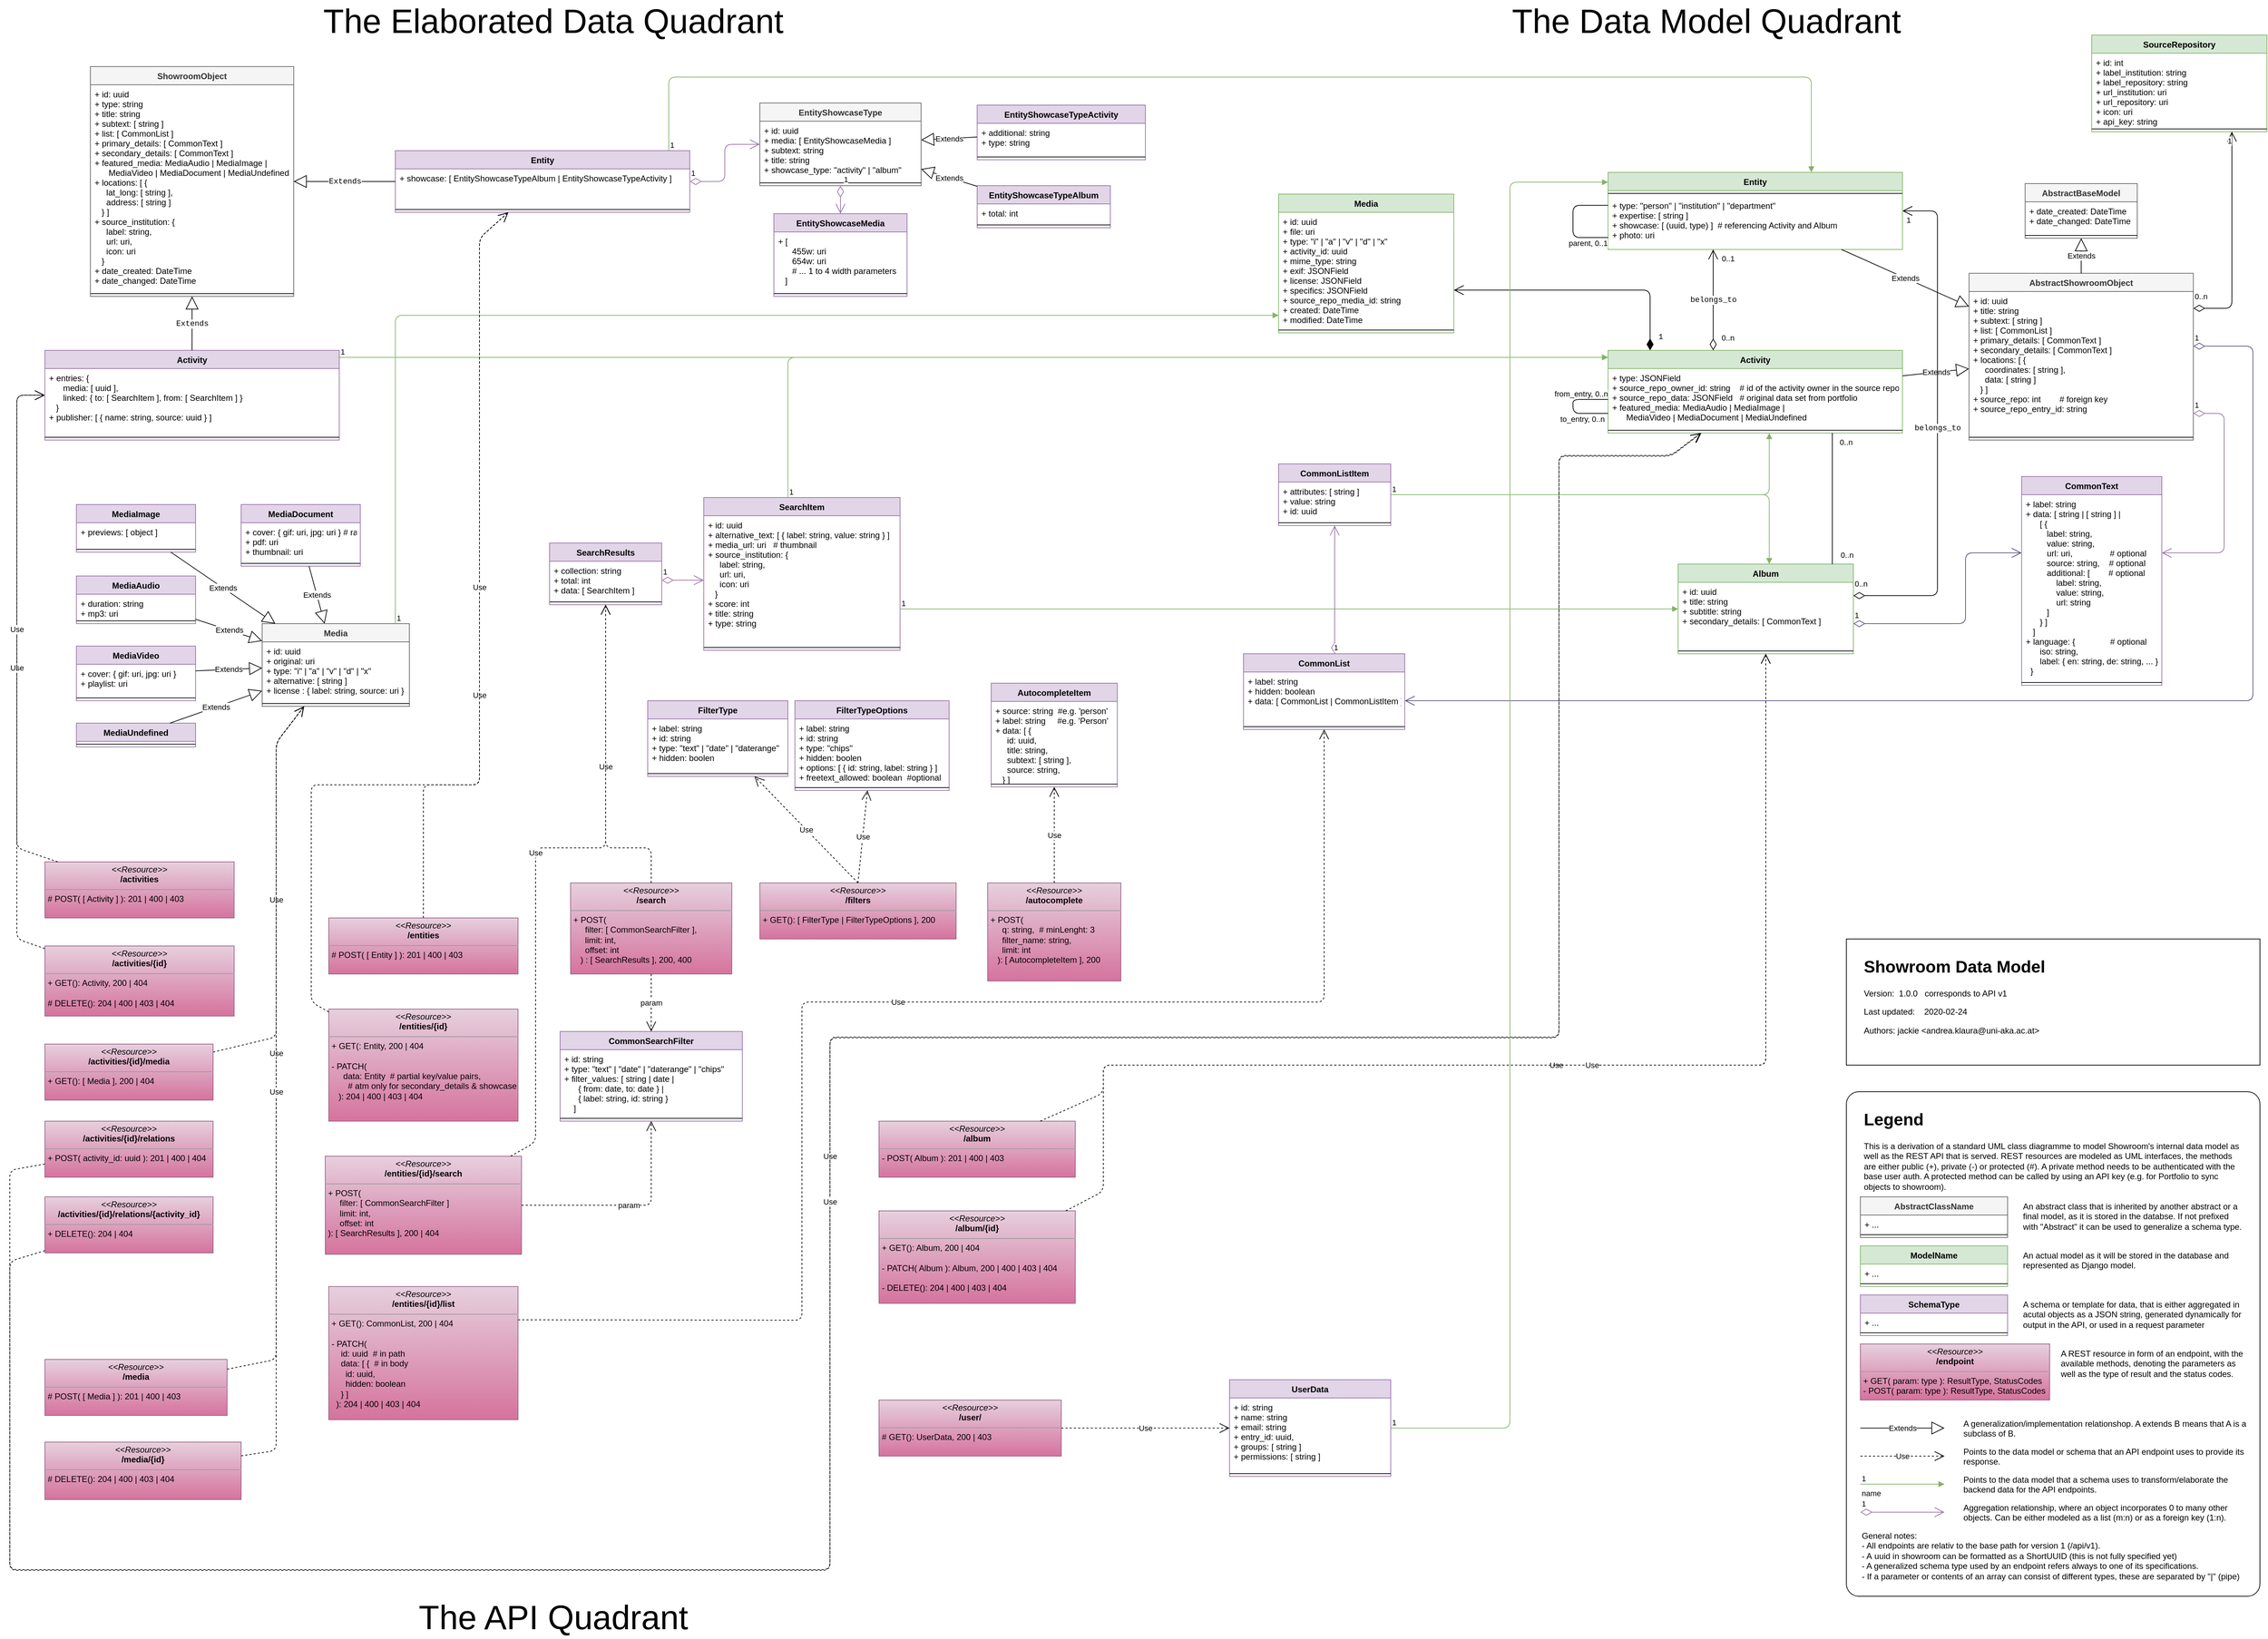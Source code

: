 <mxfile version="14.9.6" type="device"><diagram id="7N-a95CDQdnfD4kz7OxE" name="Page-1"><mxGraphModel dx="677" dy="401" grid="1" gridSize="10" guides="1" tooltips="1" connect="1" arrows="1" fold="1" page="1" pageScale="1" pageWidth="1654" pageHeight="1169" math="0" shadow="0"><root><mxCell id="0"/><mxCell id="1" parent="0"/><mxCell id="HhyCojQC7E5w-D4-5-fu-20" value="EntityShowcaseType" style="swimlane;fontStyle=1;align=center;verticalAlign=top;childLayout=stackLayout;horizontal=1;startSize=26;horizontalStack=0;resizeParent=1;resizeParentMax=0;resizeLast=0;collapsible=1;marginBottom=0;fillColor=#f5f5f5;strokeColor=#666666;fontColor=#333333;" parent="1" vertex="1"><mxGeometry x="1100" y="147" width="230" height="118" as="geometry"/></mxCell><mxCell id="HhyCojQC7E5w-D4-5-fu-21" value="+ id: uuid&#10;+ media: [ EntityShowcaseMedia ]&#10;+ subtext: string&#10;+ title: string&#10;+ showcase_type: &quot;activity&quot; | &quot;album&quot;" style="text;strokeColor=none;fillColor=none;align=left;verticalAlign=top;spacingLeft=4;spacingRight=4;overflow=hidden;rotatable=0;points=[[0,0.5],[1,0.5]];portConstraint=eastwest;" parent="HhyCojQC7E5w-D4-5-fu-20" vertex="1"><mxGeometry y="26" width="230" height="84" as="geometry"/></mxCell><mxCell id="HhyCojQC7E5w-D4-5-fu-22" value="" style="line;strokeWidth=1;fillColor=none;align=left;verticalAlign=middle;spacingTop=-1;spacingLeft=3;spacingRight=3;rotatable=0;labelPosition=right;points=[];portConstraint=eastwest;" parent="HhyCojQC7E5w-D4-5-fu-20" vertex="1"><mxGeometry y="110" width="230" height="8" as="geometry"/></mxCell><mxCell id="HhyCojQC7E5w-D4-5-fu-24" value="EntityShowcaseTypeActivity" style="swimlane;fontStyle=1;align=center;verticalAlign=top;childLayout=stackLayout;horizontal=1;startSize=26;horizontalStack=0;resizeParent=1;resizeParentMax=0;resizeLast=0;collapsible=1;marginBottom=0;fillColor=#e1d5e7;strokeColor=#9673a6;" parent="1" vertex="1"><mxGeometry x="1410" y="150" width="240" height="78" as="geometry"/></mxCell><mxCell id="HhyCojQC7E5w-D4-5-fu-25" value="+ additional: string&#10;+ type: string" style="text;strokeColor=none;fillColor=none;align=left;verticalAlign=top;spacingLeft=4;spacingRight=4;overflow=hidden;rotatable=0;points=[[0,0.5],[1,0.5]];portConstraint=eastwest;" parent="HhyCojQC7E5w-D4-5-fu-24" vertex="1"><mxGeometry y="26" width="240" height="44" as="geometry"/></mxCell><mxCell id="HhyCojQC7E5w-D4-5-fu-26" value="" style="line;strokeWidth=1;fillColor=none;align=left;verticalAlign=middle;spacingTop=-1;spacingLeft=3;spacingRight=3;rotatable=0;labelPosition=right;points=[];portConstraint=eastwest;" parent="HhyCojQC7E5w-D4-5-fu-24" vertex="1"><mxGeometry y="70" width="240" height="8" as="geometry"/></mxCell><mxCell id="HhyCojQC7E5w-D4-5-fu-28" value="EntityShowcaseTypeAlbum" style="swimlane;fontStyle=1;align=center;verticalAlign=top;childLayout=stackLayout;horizontal=1;startSize=26;horizontalStack=0;resizeParent=1;resizeParentMax=0;resizeLast=0;collapsible=1;marginBottom=0;fillColor=#e1d5e7;strokeColor=#9673a6;" parent="1" vertex="1"><mxGeometry x="1410" y="265" width="190" height="60" as="geometry"/></mxCell><mxCell id="HhyCojQC7E5w-D4-5-fu-29" value="+ total: int" style="text;strokeColor=none;fillColor=none;align=left;verticalAlign=top;spacingLeft=4;spacingRight=4;overflow=hidden;rotatable=0;points=[[0,0.5],[1,0.5]];portConstraint=eastwest;" parent="HhyCojQC7E5w-D4-5-fu-28" vertex="1"><mxGeometry y="26" width="190" height="26" as="geometry"/></mxCell><mxCell id="HhyCojQC7E5w-D4-5-fu-30" value="" style="line;strokeWidth=1;fillColor=none;align=left;verticalAlign=middle;spacingTop=-1;spacingLeft=3;spacingRight=3;rotatable=0;labelPosition=right;points=[];portConstraint=eastwest;" parent="HhyCojQC7E5w-D4-5-fu-28" vertex="1"><mxGeometry y="52" width="190" height="8" as="geometry"/></mxCell><mxCell id="HhyCojQC7E5w-D4-5-fu-32" value="Extends" style="endArrow=block;endSize=16;endFill=0;html=1;" parent="1" source="HhyCojQC7E5w-D4-5-fu-24" target="HhyCojQC7E5w-D4-5-fu-20" edge="1"><mxGeometry width="160" relative="1" as="geometry"><mxPoint x="550" y="43" as="sourcePoint"/><mxPoint x="320" y="173" as="targetPoint"/></mxGeometry></mxCell><mxCell id="HhyCojQC7E5w-D4-5-fu-33" value="Extends" style="endArrow=block;endSize=16;endFill=0;html=1;" parent="1" source="HhyCojQC7E5w-D4-5-fu-28" target="HhyCojQC7E5w-D4-5-fu-20" edge="1"><mxGeometry width="160" relative="1" as="geometry"><mxPoint x="550" y="43" as="sourcePoint"/><mxPoint x="710" y="43" as="targetPoint"/></mxGeometry></mxCell><mxCell id="HhyCojQC7E5w-D4-5-fu-34" value="AutocompleteItem" style="swimlane;fontStyle=1;align=center;verticalAlign=top;childLayout=stackLayout;horizontal=1;startSize=26;horizontalStack=0;resizeParent=1;resizeParentMax=0;resizeLast=0;collapsible=1;marginBottom=0;fillColor=#e1d5e7;strokeColor=#9673a6;" parent="1" vertex="1"><mxGeometry x="1430" y="975" width="180" height="148" as="geometry"/></mxCell><mxCell id="HhyCojQC7E5w-D4-5-fu-35" value="+ source: string  #e.g. 'person'&#10;+ label: string     #e.g. 'Person'&#10;+ data: [ {&#10;     id: uuid,&#10;     title: string,&#10;     subtext: [ string ],&#10;     source: string,&#10;   } ]" style="text;strokeColor=none;fillColor=none;align=left;verticalAlign=top;spacingLeft=4;spacingRight=4;overflow=hidden;rotatable=0;points=[[0,0.5],[1,0.5]];portConstraint=eastwest;" parent="HhyCojQC7E5w-D4-5-fu-34" vertex="1"><mxGeometry y="26" width="180" height="114" as="geometry"/></mxCell><mxCell id="HhyCojQC7E5w-D4-5-fu-36" value="" style="line;strokeWidth=1;fillColor=none;align=left;verticalAlign=middle;spacingTop=-1;spacingLeft=3;spacingRight=3;rotatable=0;labelPosition=right;points=[];portConstraint=eastwest;" parent="HhyCojQC7E5w-D4-5-fu-34" vertex="1"><mxGeometry y="140" width="180" height="8" as="geometry"/></mxCell><mxCell id="HhyCojQC7E5w-D4-5-fu-42" value="EntityShowcaseMedia" style="swimlane;fontStyle=1;align=center;verticalAlign=top;childLayout=stackLayout;horizontal=1;startSize=26;horizontalStack=0;resizeParent=1;resizeParentMax=0;resizeLast=0;collapsible=1;marginBottom=0;fillColor=#e1d5e7;strokeColor=#9673a6;" parent="1" vertex="1"><mxGeometry x="1120" y="305" width="190" height="118" as="geometry"/></mxCell><mxCell id="HhyCojQC7E5w-D4-5-fu-43" value="+ [&#10;      455w: uri&#10;      654w: uri&#10;      # ... 1 to 4 width parameters&#10;   ]" style="text;strokeColor=none;fillColor=none;align=left;verticalAlign=top;spacingLeft=4;spacingRight=4;overflow=hidden;rotatable=0;points=[[0,0.5],[1,0.5]];portConstraint=eastwest;" parent="HhyCojQC7E5w-D4-5-fu-42" vertex="1"><mxGeometry y="26" width="190" height="84" as="geometry"/></mxCell><mxCell id="HhyCojQC7E5w-D4-5-fu-44" value="" style="line;strokeWidth=1;fillColor=none;align=left;verticalAlign=middle;spacingTop=-1;spacingLeft=3;spacingRight=3;rotatable=0;labelPosition=right;points=[];portConstraint=eastwest;" parent="HhyCojQC7E5w-D4-5-fu-42" vertex="1"><mxGeometry y="110" width="190" height="8" as="geometry"/></mxCell><mxCell id="HhyCojQC7E5w-D4-5-fu-46" value="SearchResults" style="swimlane;fontStyle=1;align=center;verticalAlign=top;childLayout=stackLayout;horizontal=1;startSize=26;horizontalStack=0;resizeParent=1;resizeParentMax=0;resizeLast=0;collapsible=1;marginBottom=0;fillColor=#e1d5e7;strokeColor=#9673a6;" parent="1" vertex="1"><mxGeometry x="800" y="775" width="160" height="88" as="geometry"/></mxCell><mxCell id="HhyCojQC7E5w-D4-5-fu-47" value="+ collection: string&#10;+ total: int&#10;+ data: [ SearchItem ]" style="text;strokeColor=none;fillColor=none;align=left;verticalAlign=top;spacingLeft=4;spacingRight=4;overflow=hidden;rotatable=0;points=[[0,0.5],[1,0.5]];portConstraint=eastwest;" parent="HhyCojQC7E5w-D4-5-fu-46" vertex="1"><mxGeometry y="26" width="160" height="54" as="geometry"/></mxCell><mxCell id="HhyCojQC7E5w-D4-5-fu-48" value="" style="line;strokeWidth=1;fillColor=none;align=left;verticalAlign=middle;spacingTop=-1;spacingLeft=3;spacingRight=3;rotatable=0;labelPosition=right;points=[];portConstraint=eastwest;" parent="HhyCojQC7E5w-D4-5-fu-46" vertex="1"><mxGeometry y="80" width="160" height="8" as="geometry"/></mxCell><mxCell id="HhyCojQC7E5w-D4-5-fu-50" value="SearchItem" style="swimlane;fontStyle=1;align=center;verticalAlign=top;childLayout=stackLayout;horizontal=1;startSize=26;horizontalStack=0;resizeParent=1;resizeParentMax=0;resizeLast=0;collapsible=1;marginBottom=0;fillColor=#e1d5e7;strokeColor=#9673a6;" parent="1" vertex="1"><mxGeometry x="1020" y="710" width="280" height="218" as="geometry"/></mxCell><mxCell id="HhyCojQC7E5w-D4-5-fu-51" value="+ id: uuid&#10;+ alternative_text: [ { label: string, value: string } ]&#10;+ media_url: uri   # thumbnail&#10;+ source_institution: {&#10;     label: string,&#10;     url: uri,&#10;     icon: uri&#10;   }&#10;+ score: int&#10;+ title: string&#10;+ type: string" style="text;strokeColor=none;fillColor=none;align=left;verticalAlign=top;spacingLeft=4;spacingRight=4;overflow=hidden;rotatable=0;points=[[0,0.5],[1,0.5]];portConstraint=eastwest;" parent="HhyCojQC7E5w-D4-5-fu-50" vertex="1"><mxGeometry y="26" width="280" height="184" as="geometry"/></mxCell><mxCell id="HhyCojQC7E5w-D4-5-fu-52" value="" style="line;strokeWidth=1;fillColor=none;align=left;verticalAlign=middle;spacingTop=-1;spacingLeft=3;spacingRight=3;rotatable=0;labelPosition=right;points=[];portConstraint=eastwest;" parent="HhyCojQC7E5w-D4-5-fu-50" vertex="1"><mxGeometry y="210" width="280" height="8" as="geometry"/></mxCell><mxCell id="HhyCojQC7E5w-D4-5-fu-54" value="1" style="endArrow=open;html=1;endSize=12;startArrow=diamondThin;startSize=14;startFill=0;edgeStyle=orthogonalEdgeStyle;align=left;verticalAlign=bottom;exitX=1;exitY=0.5;exitDx=0;exitDy=0;fillColor=#e1d5e7;strokeColor=#9673a6;" parent="1" source="HhyCojQC7E5w-D4-5-fu-47" target="HhyCojQC7E5w-D4-5-fu-51" edge="1"><mxGeometry x="-1" y="3" relative="1" as="geometry"><mxPoint x="800" y="670" as="sourcePoint"/><mxPoint x="960" y="670" as="targetPoint"/></mxGeometry></mxCell><mxCell id="HhyCojQC7E5w-D4-5-fu-55" value="CommonList" style="swimlane;fontStyle=1;align=center;verticalAlign=top;childLayout=stackLayout;horizontal=1;startSize=26;horizontalStack=0;resizeParent=1;resizeParentMax=0;resizeLast=0;collapsible=1;marginBottom=0;fillColor=#e1d5e7;strokeColor=#9673a6;" parent="1" vertex="1"><mxGeometry x="1790" y="933" width="230" height="108" as="geometry"/></mxCell><mxCell id="HhyCojQC7E5w-D4-5-fu-56" value="+ label: string&#10;+ hidden: boolean&#10;+ data: [ CommonList | CommonListItem ]" style="text;strokeColor=none;fillColor=none;align=left;verticalAlign=top;spacingLeft=4;spacingRight=4;overflow=hidden;rotatable=0;points=[[0,0.5],[1,0.5]];portConstraint=eastwest;" parent="HhyCojQC7E5w-D4-5-fu-55" vertex="1"><mxGeometry y="26" width="230" height="74" as="geometry"/></mxCell><mxCell id="HhyCojQC7E5w-D4-5-fu-57" value="" style="line;strokeWidth=1;fillColor=none;align=left;verticalAlign=middle;spacingTop=-1;spacingLeft=3;spacingRight=3;rotatable=0;labelPosition=right;points=[];portConstraint=eastwest;" parent="HhyCojQC7E5w-D4-5-fu-55" vertex="1"><mxGeometry y="100" width="230" height="8" as="geometry"/></mxCell><mxCell id="HhyCojQC7E5w-D4-5-fu-59" value="CommonListItem" style="swimlane;fontStyle=1;align=center;verticalAlign=top;childLayout=stackLayout;horizontal=1;startSize=26;horizontalStack=0;resizeParent=1;resizeParentMax=0;resizeLast=0;collapsible=1;marginBottom=0;fillColor=#e1d5e7;strokeColor=#9673a6;" parent="1" vertex="1"><mxGeometry x="1840" y="662" width="160" height="88" as="geometry"/></mxCell><mxCell id="HhyCojQC7E5w-D4-5-fu-60" value="+ attributes: [ string ]&#10;+ value: string&#10;+ id: uuid" style="text;strokeColor=none;fillColor=none;align=left;verticalAlign=top;spacingLeft=4;spacingRight=4;overflow=hidden;rotatable=0;points=[[0,0.5],[1,0.5]];portConstraint=eastwest;" parent="HhyCojQC7E5w-D4-5-fu-59" vertex="1"><mxGeometry y="26" width="160" height="54" as="geometry"/></mxCell><mxCell id="HhyCojQC7E5w-D4-5-fu-61" value="" style="line;strokeWidth=1;fillColor=none;align=left;verticalAlign=middle;spacingTop=-1;spacingLeft=3;spacingRight=3;rotatable=0;labelPosition=right;points=[];portConstraint=eastwest;" parent="HhyCojQC7E5w-D4-5-fu-59" vertex="1"><mxGeometry y="80" width="160" height="8" as="geometry"/></mxCell><mxCell id="HhyCojQC7E5w-D4-5-fu-68" value="1" style="endArrow=open;html=1;endSize=12;startArrow=diamondThin;startSize=14;startFill=0;edgeStyle=orthogonalEdgeStyle;align=left;verticalAlign=bottom;fillColor=#e1d5e7;strokeColor=#9673a6;" parent="1" source="HhyCojQC7E5w-D4-5-fu-55" target="HhyCojQC7E5w-D4-5-fu-59" edge="1"><mxGeometry x="-1" y="3" relative="1" as="geometry"><mxPoint x="150" y="730" as="sourcePoint"/><mxPoint x="270" y="874" as="targetPoint"/><Array as="points"><mxPoint x="1920" y="800"/><mxPoint x="1920" y="800"/></Array></mxGeometry></mxCell><mxCell id="HhyCojQC7E5w-D4-5-fu-71" value="1" style="endArrow=open;html=1;endSize=12;startArrow=diamondThin;startSize=14;startFill=0;edgeStyle=orthogonalEdgeStyle;align=left;verticalAlign=bottom;fillColor=#d0cee2;strokeColor=#56517e;" parent="1" source="40RNH4OnmHFLI7utyqTO-13" target="HhyCojQC7E5w-D4-5-fu-55" edge="1"><mxGeometry x="-1" y="3" relative="1" as="geometry"><mxPoint x="2790" y="660" as="sourcePoint"/><mxPoint x="514" y="705.43" as="targetPoint"/><Array as="points"><mxPoint x="3230" y="494"/><mxPoint x="3230" y="1000"/></Array></mxGeometry></mxCell><mxCell id="HhyCojQC7E5w-D4-5-fu-72" value="CommonText" style="swimlane;fontStyle=1;align=center;verticalAlign=top;childLayout=stackLayout;horizontal=1;startSize=26;horizontalStack=0;resizeParent=1;resizeParentMax=0;resizeLast=0;collapsible=1;marginBottom=0;fillColor=#e1d5e7;strokeColor=#9673a6;" parent="1" vertex="1"><mxGeometry x="2900" y="680" width="200" height="298" as="geometry"/></mxCell><mxCell id="HhyCojQC7E5w-D4-5-fu-73" value="+ label: string&#10;+ data: [ string | [ string ] |&#10;      [ {&#10;         label: string,&#10;         value: string,&#10;         url: uri,                # optional&#10;         source: string,    # optional&#10;         additional: [        # optional&#10;             label: string,&#10;             value: string,&#10;             url: string&#10;         ]&#10;      } ]&#10;   ]&#10;+ language: {               # optional&#10;      iso: string,&#10;      label: { en: string, de: string, ... }&#10;  }" style="text;strokeColor=none;fillColor=none;align=left;verticalAlign=top;spacingLeft=4;spacingRight=4;overflow=hidden;rotatable=0;points=[[0,0.5],[1,0.5]];portConstraint=eastwest;" parent="HhyCojQC7E5w-D4-5-fu-72" vertex="1"><mxGeometry y="26" width="200" height="264" as="geometry"/></mxCell><mxCell id="HhyCojQC7E5w-D4-5-fu-74" value="" style="line;strokeWidth=1;fillColor=none;align=left;verticalAlign=middle;spacingTop=-1;spacingLeft=3;spacingRight=3;rotatable=0;labelPosition=right;points=[];portConstraint=eastwest;" parent="HhyCojQC7E5w-D4-5-fu-72" vertex="1"><mxGeometry y="290" width="200" height="8" as="geometry"/></mxCell><mxCell id="HhyCojQC7E5w-D4-5-fu-82" value="1" style="endArrow=open;html=1;endSize=12;startArrow=diamondThin;startSize=14;startFill=0;edgeStyle=orthogonalEdgeStyle;align=left;verticalAlign=bottom;fillColor=#d0cee2;strokeColor=#56517e;" parent="1" source="40RNH4OnmHFLI7utyqTO-25" target="HhyCojQC7E5w-D4-5-fu-72" edge="1"><mxGeometry x="-1" y="3" relative="1" as="geometry"><mxPoint x="879" y="680" as="sourcePoint"/><mxPoint x="789" y="780" as="targetPoint"/><Array as="points"><mxPoint x="2820" y="890"/><mxPoint x="2820" y="789"/></Array></mxGeometry></mxCell><mxCell id="HhyCojQC7E5w-D4-5-fu-83" value="1" style="endArrow=open;html=1;endSize=12;startArrow=diamondThin;startSize=14;startFill=0;edgeStyle=orthogonalEdgeStyle;align=left;verticalAlign=bottom;fillColor=#e1d5e7;strokeColor=#9673a6;" parent="1" source="40RNH4OnmHFLI7utyqTO-13" target="HhyCojQC7E5w-D4-5-fu-72" edge="1"><mxGeometry x="-1" y="3" relative="1" as="geometry"><mxPoint x="424" y="558" as="sourcePoint"/><mxPoint x="779" y="670" as="targetPoint"/><Array as="points"><mxPoint x="3189" y="590"/><mxPoint x="3189" y="789"/></Array></mxGeometry></mxCell><mxCell id="A_6bdTAyTn5DxoneuP2w-1" value="FilterType" style="swimlane;fontStyle=1;align=center;verticalAlign=top;childLayout=stackLayout;horizontal=1;startSize=26;horizontalStack=0;resizeParent=1;resizeParentMax=0;resizeLast=0;collapsible=1;marginBottom=0;fillColor=#e1d5e7;strokeColor=#9673a6;" parent="1" vertex="1"><mxGeometry x="940" y="1000" width="200" height="108" as="geometry"/></mxCell><mxCell id="A_6bdTAyTn5DxoneuP2w-2" value="+ label: string&#10;+ id: string&#10;+ type: &quot;text&quot; | &quot;date&quot; | &quot;daterange&quot;&#10;+ hidden: boolen" style="text;strokeColor=none;fillColor=none;align=left;verticalAlign=top;spacingLeft=4;spacingRight=4;overflow=hidden;rotatable=0;points=[[0,0.5],[1,0.5]];portConstraint=eastwest;" parent="A_6bdTAyTn5DxoneuP2w-1" vertex="1"><mxGeometry y="26" width="200" height="74" as="geometry"/></mxCell><mxCell id="A_6bdTAyTn5DxoneuP2w-3" value="" style="line;strokeWidth=1;fillColor=none;align=left;verticalAlign=middle;spacingTop=-1;spacingLeft=3;spacingRight=3;rotatable=0;labelPosition=right;points=[];portConstraint=eastwest;" parent="A_6bdTAyTn5DxoneuP2w-1" vertex="1"><mxGeometry y="100" width="200" height="8" as="geometry"/></mxCell><mxCell id="A_6bdTAyTn5DxoneuP2w-5" value="FilterTypeOptions" style="swimlane;fontStyle=1;align=center;verticalAlign=top;childLayout=stackLayout;horizontal=1;startSize=26;horizontalStack=0;resizeParent=1;resizeParentMax=0;resizeLast=0;collapsible=1;marginBottom=0;fillColor=#e1d5e7;strokeColor=#9673a6;" parent="1" vertex="1"><mxGeometry x="1150" y="1000" width="220" height="128" as="geometry"/></mxCell><mxCell id="A_6bdTAyTn5DxoneuP2w-6" value="+ label: string&#10;+ id: string&#10;+ type: &quot;chips&quot;&#10;+ hidden: boolen&#10;+ options: [ { id: string, label: string } ]&#10;+ freetext_allowed: boolean  #optional&#10;" style="text;strokeColor=none;fillColor=none;align=left;verticalAlign=top;spacingLeft=4;spacingRight=4;overflow=hidden;rotatable=0;points=[[0,0.5],[1,0.5]];portConstraint=eastwest;" parent="A_6bdTAyTn5DxoneuP2w-5" vertex="1"><mxGeometry y="26" width="220" height="94" as="geometry"/></mxCell><mxCell id="A_6bdTAyTn5DxoneuP2w-7" value="" style="line;strokeWidth=1;fillColor=none;align=left;verticalAlign=middle;spacingTop=-1;spacingLeft=3;spacingRight=3;rotatable=0;labelPosition=right;points=[];portConstraint=eastwest;" parent="A_6bdTAyTn5DxoneuP2w-5" vertex="1"><mxGeometry y="120" width="220" height="8" as="geometry"/></mxCell><mxCell id="A_6bdTAyTn5DxoneuP2w-15" value="&lt;p style=&quot;margin: 0px ; margin-top: 4px ; text-align: center&quot;&gt;&lt;i&gt;&amp;lt;&amp;lt;Resource&amp;gt;&amp;gt;&lt;/i&gt;&lt;br&gt;&lt;b&gt;/autocomplete&lt;/b&gt;&lt;/p&gt;&lt;hr size=&quot;1&quot;&gt;&lt;p style=&quot;margin: 0px ; margin-left: 4px&quot;&gt;&lt;/p&gt;&lt;p style=&quot;margin: 0px ; margin-left: 4px&quot;&gt;+ POST(&amp;nbsp;&lt;/p&gt;&lt;p style=&quot;margin: 0px ; margin-left: 4px&quot;&gt;&lt;span&gt;&amp;nbsp; &amp;nbsp; &amp;nbsp;q: string,&amp;nbsp; # minLenght: 3&lt;/span&gt;&lt;br&gt;&lt;/p&gt;&lt;p style=&quot;margin: 0px ; margin-left: 4px&quot;&gt;&lt;span&gt;&amp;nbsp; &amp;nbsp; &amp;nbsp;filter_name: string,&lt;/span&gt;&lt;/p&gt;&lt;p style=&quot;margin: 0px ; margin-left: 4px&quot;&gt;&lt;span&gt;&amp;nbsp; &amp;nbsp; &amp;nbsp;&lt;/span&gt;&lt;span&gt;limit: int&lt;/span&gt;&lt;/p&gt;&lt;p style=&quot;margin: 0px ; margin-left: 4px&quot;&gt;&lt;span&gt;&amp;nbsp; &amp;nbsp;): &lt;/span&gt;&lt;span&gt;[ AutocompleteItem ], 200&lt;/span&gt;&lt;/p&gt;" style="verticalAlign=top;align=left;overflow=fill;fontSize=12;fontFamily=Helvetica;html=1;fillColor=#e6d0de;strokeColor=#996185;gradientColor=#d5739d;" parent="1" vertex="1"><mxGeometry x="1425" y="1260" width="190" height="140" as="geometry"/></mxCell><mxCell id="A_6bdTAyTn5DxoneuP2w-16" value="Use" style="endArrow=open;endSize=12;dashed=1;html=1;exitX=0.5;exitY=0;exitDx=0;exitDy=0;" parent="1" source="A_6bdTAyTn5DxoneuP2w-15" target="HhyCojQC7E5w-D4-5-fu-34" edge="1"><mxGeometry width="160" relative="1" as="geometry"><mxPoint x="870" y="900" as="sourcePoint"/><mxPoint x="1030" y="900" as="targetPoint"/></mxGeometry></mxCell><mxCell id="A_6bdTAyTn5DxoneuP2w-17" value="&lt;p style=&quot;margin: 0px ; margin-top: 4px ; text-align: center&quot;&gt;&lt;i&gt;&amp;lt;&amp;lt;Resource&amp;gt;&amp;gt;&lt;/i&gt;&lt;br&gt;&lt;b&gt;/filters&lt;/b&gt;&lt;/p&gt;&lt;hr size=&quot;1&quot;&gt;&lt;p style=&quot;margin: 0px ; margin-left: 4px&quot;&gt;&lt;span&gt;+ GET(&lt;/span&gt;&lt;span&gt;): [ FilterType | FilterTypeOptions ], 200&lt;/span&gt;&lt;/p&gt;" style="verticalAlign=top;align=left;overflow=fill;fontSize=12;fontFamily=Helvetica;html=1;gradientColor=#d5739d;fillColor=#e6d0de;strokeColor=#996185;" parent="1" vertex="1"><mxGeometry x="1100" y="1260" width="280" height="80" as="geometry"/></mxCell><mxCell id="A_6bdTAyTn5DxoneuP2w-18" value="Use" style="endArrow=open;endSize=12;dashed=1;html=1;exitX=0.5;exitY=0;exitDx=0;exitDy=0;" parent="1" source="A_6bdTAyTn5DxoneuP2w-17" target="A_6bdTAyTn5DxoneuP2w-5" edge="1"><mxGeometry width="160" relative="1" as="geometry"><mxPoint x="1030" y="910" as="sourcePoint"/><mxPoint x="1190" y="910" as="targetPoint"/></mxGeometry></mxCell><mxCell id="A_6bdTAyTn5DxoneuP2w-19" value="Use" style="endArrow=open;endSize=12;dashed=1;html=1;exitX=0.5;exitY=0;exitDx=0;exitDy=0;" parent="1" source="A_6bdTAyTn5DxoneuP2w-17" target="A_6bdTAyTn5DxoneuP2w-1" edge="1"><mxGeometry width="160" relative="1" as="geometry"><mxPoint x="1030" y="910" as="sourcePoint"/><mxPoint x="1190" y="910" as="targetPoint"/></mxGeometry></mxCell><mxCell id="A_6bdTAyTn5DxoneuP2w-20" value="&lt;p style=&quot;margin: 0px ; margin-top: 4px ; text-align: center&quot;&gt;&lt;i&gt;&amp;lt;&amp;lt;Resource&amp;gt;&amp;gt;&lt;/i&gt;&lt;br&gt;&lt;b&gt;/search&lt;/b&gt;&lt;/p&gt;&lt;hr size=&quot;1&quot;&gt;&lt;p style=&quot;margin: 0px ; margin-left: 4px&quot;&gt;+ POST(&lt;/p&gt;&lt;p style=&quot;margin: 0px ; margin-left: 4px&quot;&gt;&amp;nbsp; &amp;nbsp; &amp;nbsp;filter: [ CommonSearchFilter ],&lt;/p&gt;&lt;p style=&quot;margin: 0px ; margin-left: 4px&quot;&gt;&amp;nbsp; &amp;nbsp; &amp;nbsp;limit: int,&lt;/p&gt;&lt;p style=&quot;margin: 0px ; margin-left: 4px&quot;&gt;&amp;nbsp; &amp;nbsp; &amp;nbsp;offset: int&lt;/p&gt;&lt;p style=&quot;margin: 0px ; margin-left: 4px&quot;&gt;&amp;nbsp; &amp;nbsp;) : [ SearchResults ], 200, 400&lt;/p&gt;" style="verticalAlign=top;align=left;overflow=fill;fontSize=12;fontFamily=Helvetica;html=1;gradientColor=#d5739d;fillColor=#e6d0de;strokeColor=#996185;" parent="1" vertex="1"><mxGeometry x="830" y="1260" width="230" height="130" as="geometry"/></mxCell><mxCell id="A_6bdTAyTn5DxoneuP2w-21" value="1" style="endArrow=open;html=1;endSize=12;startArrow=diamondThin;startSize=14;startFill=0;edgeStyle=orthogonalEdgeStyle;align=left;verticalAlign=bottom;exitX=0.5;exitY=1;exitDx=0;exitDy=0;entryX=0.5;entryY=0;entryDx=0;entryDy=0;fillColor=#e1d5e7;strokeColor=#9673a6;" parent="1" source="HhyCojQC7E5w-D4-5-fu-20" target="HhyCojQC7E5w-D4-5-fu-42" edge="1"><mxGeometry x="-1" y="3" relative="1" as="geometry"><mxPoint x="250" y="475" as="sourcePoint"/><mxPoint x="410" y="475" as="targetPoint"/></mxGeometry></mxCell><mxCell id="A_6bdTAyTn5DxoneuP2w-22" value="Use" style="endArrow=open;endSize=12;dashed=1;html=1;exitX=0.5;exitY=0;exitDx=0;exitDy=0;entryX=0.5;entryY=1;entryDx=0;entryDy=0;" parent="1" source="A_6bdTAyTn5DxoneuP2w-20" target="HhyCojQC7E5w-D4-5-fu-46" edge="1"><mxGeometry width="160" relative="1" as="geometry"><mxPoint x="910" y="900" as="sourcePoint"/><mxPoint x="1070" y="900" as="targetPoint"/><Array as="points"><mxPoint x="945" y="1210"/><mxPoint x="880" y="1210"/></Array></mxGeometry></mxCell><mxCell id="A_6bdTAyTn5DxoneuP2w-28" value="&lt;p style=&quot;margin: 0px ; margin-top: 4px ; text-align: center&quot;&gt;&lt;i&gt;&amp;lt;&amp;lt;Resource&amp;gt;&amp;gt;&lt;/i&gt;&lt;br&gt;&lt;b&gt;/activities/{id}&lt;/b&gt;&lt;/p&gt;&lt;hr size=&quot;1&quot;&gt;&lt;p style=&quot;margin: 0px ; margin-left: 4px&quot;&gt;+ GET(): Activity, 200 | 404&lt;br&gt;&lt;/p&gt;&lt;p style=&quot;margin: 0px ; margin-left: 4px&quot;&gt;&lt;br&gt;&lt;/p&gt;&lt;p style=&quot;margin: 0px ; margin-left: 4px&quot;&gt;# DELETE(): 204 | 400 | 403 | 404&lt;br&gt;&lt;/p&gt;" style="verticalAlign=top;align=left;overflow=fill;fontSize=12;fontFamily=Helvetica;html=1;gradientColor=#d5739d;fillColor=#e6d0de;strokeColor=#996185;" parent="1" vertex="1"><mxGeometry x="80" y="1350" width="270" height="100" as="geometry"/></mxCell><mxCell id="A_6bdTAyTn5DxoneuP2w-29" value="&lt;p style=&quot;margin: 0px ; margin-top: 4px ; text-align: center&quot;&gt;&lt;i&gt;&amp;lt;&amp;lt;Resource&amp;gt;&amp;gt;&lt;/i&gt;&lt;br&gt;&lt;b&gt;/album/{id}&lt;/b&gt;&lt;/p&gt;&lt;hr size=&quot;1&quot;&gt;&lt;p style=&quot;margin: 0px ; margin-left: 4px&quot;&gt;+ GET(): Album, 200 | 404&lt;br&gt;&lt;/p&gt;&lt;p style=&quot;margin: 0px ; margin-left: 4px&quot;&gt;&lt;br&gt;&lt;/p&gt;&lt;p style=&quot;margin: 0px ; margin-left: 4px&quot;&gt;- PATCH( Album ): Album, 200 | 400 | 403 | 404&lt;/p&gt;&lt;p style=&quot;margin: 0px ; margin-left: 4px&quot;&gt;&lt;br&gt;&lt;/p&gt;&lt;p style=&quot;margin: 0px ; margin-left: 4px&quot;&gt;- DELETE(): 204 | 400 | 403 | 404&lt;/p&gt;" style="verticalAlign=top;align=left;overflow=fill;fontSize=12;fontFamily=Helvetica;html=1;gradientColor=#d5739d;fillColor=#e6d0de;strokeColor=#996185;" parent="1" vertex="1"><mxGeometry x="1270" y="1728" width="280" height="132" as="geometry"/></mxCell><mxCell id="A_6bdTAyTn5DxoneuP2w-30" value="Use" style="endArrow=open;endSize=12;dashed=1;html=1;strokeWidth=1;" parent="1" source="A_6bdTAyTn5DxoneuP2w-29" target="40RNH4OnmHFLI7utyqTO-25" edge="1"><mxGeometry width="160" relative="1" as="geometry"><mxPoint x="690" y="820" as="sourcePoint"/><mxPoint x="658.679" y="758" as="targetPoint"/><Array as="points"><mxPoint x="1590" y="1700"/><mxPoint x="1590" y="1520"/><mxPoint x="2535" y="1520"/></Array></mxGeometry></mxCell><mxCell id="A_6bdTAyTn5DxoneuP2w-32" value="&lt;p style=&quot;margin: 0px ; margin-top: 4px ; text-align: center&quot;&gt;&lt;i&gt;&amp;lt;&amp;lt;Resource&amp;gt;&amp;gt;&lt;/i&gt;&lt;br&gt;&lt;b&gt;/entities/{id}&lt;/b&gt;&lt;/p&gt;&lt;hr size=&quot;1&quot;&gt;&lt;p style=&quot;margin: 0px ; margin-left: 4px&quot;&gt;&lt;span&gt;+ GET(&lt;/span&gt;&lt;span&gt;: Entity, 200 | 404&lt;/span&gt;&lt;/p&gt;&lt;p style=&quot;margin: 0px ; margin-left: 4px&quot;&gt;&lt;span&gt;&lt;br&gt;&lt;/span&gt;&lt;/p&gt;&lt;p style=&quot;margin: 0px ; margin-left: 4px&quot;&gt;&lt;span&gt;- PATCH(&lt;/span&gt;&lt;/p&gt;&lt;p style=&quot;margin: 0px ; margin-left: 4px&quot;&gt;&lt;span&gt;&amp;nbsp; &amp;nbsp; &amp;nbsp;data: Entity&amp;nbsp; # partial key/value pairs,&lt;/span&gt;&lt;br&gt;&lt;/p&gt;&lt;p style=&quot;margin: 0px ; margin-left: 4px&quot;&gt;&lt;span&gt;&amp;nbsp; &amp;nbsp; &amp;nbsp; &amp;nbsp;# atm only for secondary_details &amp;amp; showcase&lt;/span&gt;&lt;/p&gt;&lt;p style=&quot;margin: 0px ; margin-left: 4px&quot;&gt;&lt;span&gt;&amp;nbsp; &amp;nbsp;): 204 | 400 | 403 | 404&lt;/span&gt;&lt;/p&gt;" style="verticalAlign=top;align=left;overflow=fill;fontSize=12;fontFamily=Helvetica;html=1;gradientColor=#d5739d;fillColor=#e6d0de;strokeColor=#996185;" parent="1" vertex="1"><mxGeometry x="485" y="1440" width="270" height="160" as="geometry"/></mxCell><mxCell id="A_6bdTAyTn5DxoneuP2w-41" value="&lt;p style=&quot;margin: 0px ; margin-top: 4px ; text-align: center&quot;&gt;&lt;i&gt;&amp;lt;&amp;lt;Resource&amp;gt;&amp;gt;&lt;/i&gt;&lt;br&gt;&lt;b&gt;/activities/{id}/media&lt;/b&gt;&lt;/p&gt;&lt;hr size=&quot;1&quot;&gt;&lt;p style=&quot;margin: 0px ; margin-left: 4px&quot;&gt;+ GET(): [ Media ], 200 | 404&lt;br&gt;&lt;/p&gt;" style="verticalAlign=top;align=left;overflow=fill;fontSize=12;fontFamily=Helvetica;html=1;gradientColor=#d5739d;fillColor=#e6d0de;strokeColor=#996185;" parent="1" vertex="1"><mxGeometry x="80" y="1490" width="240" height="80" as="geometry"/></mxCell><mxCell id="A_6bdTAyTn5DxoneuP2w-42" value="&lt;p style=&quot;margin: 0px ; margin-top: 4px ; text-align: center&quot;&gt;&lt;i&gt;&amp;lt;&amp;lt;Resource&amp;gt;&amp;gt;&lt;/i&gt;&lt;br&gt;&lt;b&gt;/entities/{id}/list&lt;/b&gt;&lt;/p&gt;&lt;hr size=&quot;1&quot;&gt;&lt;p style=&quot;margin: 0px ; margin-left: 4px&quot;&gt;+ GET(): CommonList, 200 | 404&lt;br&gt;&lt;/p&gt;&lt;p style=&quot;margin: 0px ; margin-left: 4px&quot;&gt;&lt;br&gt;&lt;/p&gt;&lt;p style=&quot;margin: 0px ; margin-left: 4px&quot;&gt;- PATCH(&lt;/p&gt;&lt;p style=&quot;margin: 0px ; margin-left: 4px&quot;&gt;&amp;nbsp; &amp;nbsp; id: uuid&amp;nbsp;&amp;nbsp;# in path&lt;/p&gt;&lt;p style=&quot;margin: 0px ; margin-left: 4px&quot;&gt;&amp;nbsp; &amp;nbsp; data: [ {&amp;nbsp; # in body&lt;/p&gt;&lt;p style=&quot;margin: 0px ; margin-left: 4px&quot;&gt;&amp;nbsp; &amp;nbsp; &amp;nbsp; id: uuid,&lt;/p&gt;&lt;p style=&quot;margin: 0px ; margin-left: 4px&quot;&gt;&amp;nbsp; &amp;nbsp; &amp;nbsp; hidden: boolean&lt;/p&gt;&lt;p style=&quot;margin: 0px ; margin-left: 4px&quot;&gt;&amp;nbsp; &amp;nbsp; } ]&lt;/p&gt;&lt;p style=&quot;margin: 0px ; margin-left: 4px&quot;&gt;&amp;nbsp; ): 204 | 400 | 403 | 404&lt;/p&gt;" style="verticalAlign=top;align=left;overflow=fill;fontSize=12;fontFamily=Helvetica;html=1;gradientColor=#d5739d;fillColor=#e6d0de;strokeColor=#996185;" parent="1" vertex="1"><mxGeometry x="485" y="1836" width="270" height="190" as="geometry"/></mxCell><mxCell id="A_6bdTAyTn5DxoneuP2w-43" value="&lt;p style=&quot;margin: 0px ; margin-top: 4px ; text-align: center&quot;&gt;&lt;i&gt;&amp;lt;&amp;lt;Resource&amp;gt;&amp;gt;&lt;/i&gt;&lt;br&gt;&lt;b&gt;/entities/{id}/search&lt;/b&gt;&lt;/p&gt;&lt;hr size=&quot;1&quot;&gt;&lt;p style=&quot;margin: 0px ; margin-left: 4px&quot;&gt;&lt;span&gt;+ POST(&lt;/span&gt;&lt;/p&gt;&lt;p style=&quot;margin: 0px ; margin-left: 4px&quot;&gt;&lt;span&gt;&amp;nbsp; &amp;nbsp; &amp;nbsp;filter: [ CommonSearchFilter ]&lt;/span&gt;&lt;br&gt;&lt;/p&gt;&lt;p style=&quot;margin: 0px 0px 0px 4px&quot;&gt;&lt;span&gt;&amp;nbsp; &amp;nbsp; &amp;nbsp;limit: int,&lt;/span&gt;&lt;br&gt;&lt;/p&gt;&lt;p style=&quot;margin: 0px 0px 0px 4px&quot;&gt;&amp;nbsp; &amp;nbsp; &amp;nbsp;offset: int&lt;/p&gt;&lt;p style=&quot;margin: 0px ; margin-left: 4px&quot;&gt;&lt;span&gt;): [ SearchResults ], 200 | 404&lt;/span&gt;&lt;/p&gt;" style="verticalAlign=top;align=left;overflow=fill;fontSize=12;fontFamily=Helvetica;html=1;gradientColor=#d5739d;fillColor=#e6d0de;strokeColor=#996185;" parent="1" vertex="1"><mxGeometry x="480" y="1650" width="280" height="140" as="geometry"/></mxCell><mxCell id="A_6bdTAyTn5DxoneuP2w-44" value="Use" style="endArrow=open;endSize=12;dashed=1;html=1;strokeWidth=1;" parent="1" source="A_6bdTAyTn5DxoneuP2w-28" target="40RNH4OnmHFLI7utyqTO-43" edge="1"><mxGeometry width="160" relative="1" as="geometry"><mxPoint x="660" y="890" as="sourcePoint"/><mxPoint x="239.923" y="474" as="targetPoint"/><Array as="points"><mxPoint x="40" y="1340"/><mxPoint x="40" y="564"/></Array></mxGeometry></mxCell><mxCell id="A_6bdTAyTn5DxoneuP2w-46" value="Use" style="endArrow=open;endSize=12;dashed=1;html=1;strokeWidth=1;" parent="1" source="A_6bdTAyTn5DxoneuP2w-32" target="40RNH4OnmHFLI7utyqTO-59" edge="1"><mxGeometry width="160" relative="1" as="geometry"><mxPoint x="660" y="890" as="sourcePoint"/><mxPoint x="844.526" y="220.0" as="targetPoint"/><Array as="points"><mxPoint x="460" y="1430"/><mxPoint x="460" y="1120"/><mxPoint x="700" y="1120"/><mxPoint x="700" y="340"/></Array></mxGeometry></mxCell><mxCell id="A_6bdTAyTn5DxoneuP2w-47" value="Use" style="endArrow=open;endSize=12;dashed=1;html=1;strokeWidth=1;exitX=1;exitY=0.25;exitDx=0;exitDy=0;" parent="1" source="A_6bdTAyTn5DxoneuP2w-42" target="HhyCojQC7E5w-D4-5-fu-55" edge="1"><mxGeometry width="160" relative="1" as="geometry"><mxPoint x="660" y="1330" as="sourcePoint"/><mxPoint x="820" y="1330" as="targetPoint"/><Array as="points"><mxPoint x="1160" y="1884"/><mxPoint x="1160" y="1430"/><mxPoint x="1905" y="1430"/></Array></mxGeometry></mxCell><mxCell id="A_6bdTAyTn5DxoneuP2w-49" value="Use" style="endArrow=open;endSize=12;dashed=1;html=1;strokeWidth=1;" parent="1" source="A_6bdTAyTn5DxoneuP2w-43" target="HhyCojQC7E5w-D4-5-fu-46" edge="1"><mxGeometry width="160" relative="1" as="geometry"><mxPoint x="330" y="1370" as="sourcePoint"/><mxPoint x="490" y="1370" as="targetPoint"/><Array as="points"><mxPoint x="780" y="1630"/><mxPoint x="780" y="1210"/><mxPoint x="880" y="1210"/></Array></mxGeometry></mxCell><mxCell id="A_6bdTAyTn5DxoneuP2w-56" value="" style="endArrow=block;endFill=1;html=1;edgeStyle=orthogonalEdgeStyle;align=left;verticalAlign=top;strokeWidth=1;fillColor=#d5e8d4;strokeColor=#82b366;" parent="1" source="HhyCojQC7E5w-D4-5-fu-59" target="40RNH4OnmHFLI7utyqTO-17" edge="1"><mxGeometry x="-1" relative="1" as="geometry"><mxPoint x="580" y="750" as="sourcePoint"/><mxPoint x="740" y="750" as="targetPoint"/><Array as="points"><mxPoint x="2540" y="640"/><mxPoint x="2540" y="640"/></Array></mxGeometry></mxCell><mxCell id="A_6bdTAyTn5DxoneuP2w-57" value="1" style="edgeLabel;resizable=0;html=1;align=left;verticalAlign=bottom;" parent="A_6bdTAyTn5DxoneuP2w-56" connectable="0" vertex="1"><mxGeometry x="-1" relative="1" as="geometry"/></mxCell><mxCell id="A_6bdTAyTn5DxoneuP2w-58" value="" style="endArrow=block;endFill=1;html=1;edgeStyle=orthogonalEdgeStyle;align=left;verticalAlign=top;strokeWidth=1;fillColor=#d5e8d4;strokeColor=#82b366;" parent="1" source="HhyCojQC7E5w-D4-5-fu-59" target="40RNH4OnmHFLI7utyqTO-25" edge="1"><mxGeometry x="-1" relative="1" as="geometry"><mxPoint x="580" y="750" as="sourcePoint"/><mxPoint x="740" y="750" as="targetPoint"/><Array as="points"><mxPoint x="2540" y="770"/><mxPoint x="2540" y="770"/></Array></mxGeometry></mxCell><mxCell id="A_6bdTAyTn5DxoneuP2w-59" value="1" style="edgeLabel;resizable=0;html=1;align=left;verticalAlign=bottom;" parent="A_6bdTAyTn5DxoneuP2w-58" connectable="0" vertex="1"><mxGeometry x="-1" relative="1" as="geometry"/></mxCell><mxCell id="A_6bdTAyTn5DxoneuP2w-66" value="&lt;p style=&quot;margin: 0px ; margin-top: 4px ; text-align: center&quot;&gt;&lt;i&gt;&amp;lt;&amp;lt;Resource&amp;gt;&amp;gt;&lt;/i&gt;&lt;br&gt;&lt;b&gt;/activities&lt;/b&gt;&lt;/p&gt;&lt;hr size=&quot;1&quot;&gt;&lt;p style=&quot;margin: 0px ; margin-left: 4px&quot;&gt;# POST( [ Activity ] ): 201 | 400 | 403&lt;br&gt;&lt;/p&gt;" style="verticalAlign=top;align=left;overflow=fill;fontSize=12;fontFamily=Helvetica;html=1;gradientColor=#d5739d;fillColor=#e6d0de;strokeColor=#996185;" parent="1" vertex="1"><mxGeometry x="80" y="1230" width="270" height="80" as="geometry"/></mxCell><mxCell id="A_6bdTAyTn5DxoneuP2w-67" value="Use" style="endArrow=open;endSize=12;dashed=1;html=1;strokeWidth=1;" parent="1" source="A_6bdTAyTn5DxoneuP2w-66" target="40RNH4OnmHFLI7utyqTO-43" edge="1"><mxGeometry width="160" relative="1" as="geometry"><mxPoint x="510" y="1310" as="sourcePoint"/><mxPoint x="670" y="1310" as="targetPoint"/><Array as="points"><mxPoint x="40" y="1210"/><mxPoint x="40" y="564"/></Array></mxGeometry></mxCell><mxCell id="A_6bdTAyTn5DxoneuP2w-68" value="Media" style="swimlane;fontStyle=1;align=center;verticalAlign=top;childLayout=stackLayout;horizontal=1;startSize=26;horizontalStack=0;resizeParent=1;resizeParentMax=0;resizeLast=0;collapsible=1;marginBottom=0;fillColor=#f5f5f5;strokeColor=#666666;fontColor=#333333;" parent="1" vertex="1"><mxGeometry x="390" y="890" width="210" height="118" as="geometry"/></mxCell><mxCell id="A_6bdTAyTn5DxoneuP2w-69" value="+ id: uuid&#10;+ original: uri&#10;+ type: &quot;i&quot; | &quot;a&quot; | &quot;v&quot; | &quot;d&quot; | &quot;x&quot;&#10;+ alternative: [ string ]&#10;+ license : { label: string, source: uri }" style="text;strokeColor=none;fillColor=none;align=left;verticalAlign=top;spacingLeft=4;spacingRight=4;overflow=hidden;rotatable=0;points=[[0,0.5],[1,0.5]];portConstraint=eastwest;" parent="A_6bdTAyTn5DxoneuP2w-68" vertex="1"><mxGeometry y="26" width="210" height="84" as="geometry"/></mxCell><mxCell id="A_6bdTAyTn5DxoneuP2w-70" value="" style="line;strokeWidth=1;fillColor=none;align=left;verticalAlign=middle;spacingTop=-1;spacingLeft=3;spacingRight=3;rotatable=0;labelPosition=right;points=[];portConstraint=eastwest;" parent="A_6bdTAyTn5DxoneuP2w-68" vertex="1"><mxGeometry y="110" width="210" height="8" as="geometry"/></mxCell><mxCell id="A_6bdTAyTn5DxoneuP2w-74" value="MediaImage" style="swimlane;fontStyle=1;align=center;verticalAlign=top;childLayout=stackLayout;horizontal=1;startSize=26;horizontalStack=0;resizeParent=1;resizeParentMax=0;resizeLast=0;collapsible=1;marginBottom=0;fillColor=#e1d5e7;strokeColor=#9673a6;" parent="1" vertex="1"><mxGeometry x="125" y="720" width="170" height="68" as="geometry"/></mxCell><mxCell id="A_6bdTAyTn5DxoneuP2w-75" value="+ previews: [ object ]" style="text;strokeColor=none;fillColor=none;align=left;verticalAlign=top;spacingLeft=4;spacingRight=4;overflow=hidden;rotatable=0;points=[[0,0.5],[1,0.5]];portConstraint=eastwest;" parent="A_6bdTAyTn5DxoneuP2w-74" vertex="1"><mxGeometry y="26" width="170" height="34" as="geometry"/></mxCell><mxCell id="A_6bdTAyTn5DxoneuP2w-76" value="" style="line;strokeWidth=1;fillColor=none;align=left;verticalAlign=middle;spacingTop=-1;spacingLeft=3;spacingRight=3;rotatable=0;labelPosition=right;points=[];portConstraint=eastwest;" parent="A_6bdTAyTn5DxoneuP2w-74" vertex="1"><mxGeometry y="60" width="170" height="8" as="geometry"/></mxCell><mxCell id="A_6bdTAyTn5DxoneuP2w-77" value="MediaAudio" style="swimlane;fontStyle=1;align=center;verticalAlign=top;childLayout=stackLayout;horizontal=1;startSize=26;horizontalStack=0;resizeParent=1;resizeParentMax=0;resizeLast=0;collapsible=1;marginBottom=0;fillColor=#e1d5e7;strokeColor=#9673a6;" parent="1" vertex="1"><mxGeometry x="125" y="822" width="170" height="68" as="geometry"/></mxCell><mxCell id="A_6bdTAyTn5DxoneuP2w-78" value="+ duration: string&#10;+ mp3: uri" style="text;strokeColor=none;fillColor=none;align=left;verticalAlign=top;spacingLeft=4;spacingRight=4;overflow=hidden;rotatable=0;points=[[0,0.5],[1,0.5]];portConstraint=eastwest;" parent="A_6bdTAyTn5DxoneuP2w-77" vertex="1"><mxGeometry y="26" width="170" height="34" as="geometry"/></mxCell><mxCell id="A_6bdTAyTn5DxoneuP2w-79" value="" style="line;strokeWidth=1;fillColor=none;align=left;verticalAlign=middle;spacingTop=-1;spacingLeft=3;spacingRight=3;rotatable=0;labelPosition=right;points=[];portConstraint=eastwest;" parent="A_6bdTAyTn5DxoneuP2w-77" vertex="1"><mxGeometry y="60" width="170" height="8" as="geometry"/></mxCell><mxCell id="A_6bdTAyTn5DxoneuP2w-80" value="MediaVideo" style="swimlane;fontStyle=1;align=center;verticalAlign=top;childLayout=stackLayout;horizontal=1;startSize=26;horizontalStack=0;resizeParent=1;resizeParentMax=0;resizeLast=0;collapsible=1;marginBottom=0;fillColor=#e1d5e7;strokeColor=#9673a6;" parent="1" vertex="1"><mxGeometry x="125" y="922" width="170" height="78" as="geometry"/></mxCell><mxCell id="A_6bdTAyTn5DxoneuP2w-81" value="+ cover: { gif: uri, jpg: uri }&#10;+ playlist: uri" style="text;strokeColor=none;fillColor=none;align=left;verticalAlign=top;spacingLeft=4;spacingRight=4;overflow=hidden;rotatable=0;points=[[0,0.5],[1,0.5]];portConstraint=eastwest;" parent="A_6bdTAyTn5DxoneuP2w-80" vertex="1"><mxGeometry y="26" width="170" height="44" as="geometry"/></mxCell><mxCell id="A_6bdTAyTn5DxoneuP2w-82" value="" style="line;strokeWidth=1;fillColor=none;align=left;verticalAlign=middle;spacingTop=-1;spacingLeft=3;spacingRight=3;rotatable=0;labelPosition=right;points=[];portConstraint=eastwest;" parent="A_6bdTAyTn5DxoneuP2w-80" vertex="1"><mxGeometry y="70" width="170" height="8" as="geometry"/></mxCell><mxCell id="A_6bdTAyTn5DxoneuP2w-83" value="MediaDocument" style="swimlane;fontStyle=1;align=center;verticalAlign=top;childLayout=stackLayout;horizontal=1;startSize=26;horizontalStack=0;resizeParent=1;resizeParentMax=0;resizeLast=0;collapsible=1;marginBottom=0;fillColor=#e1d5e7;strokeColor=#9673a6;" parent="1" vertex="1"><mxGeometry x="360" y="720" width="170" height="88" as="geometry"/></mxCell><mxCell id="A_6bdTAyTn5DxoneuP2w-84" value="+ cover: { gif: uri, jpg: uri } # raus&#10;+ pdf: uri&#10;+ thumbnail: uri" style="text;strokeColor=none;fillColor=none;align=left;verticalAlign=top;spacingLeft=4;spacingRight=4;overflow=hidden;rotatable=0;points=[[0,0.5],[1,0.5]];portConstraint=eastwest;" parent="A_6bdTAyTn5DxoneuP2w-83" vertex="1"><mxGeometry y="26" width="170" height="54" as="geometry"/></mxCell><mxCell id="A_6bdTAyTn5DxoneuP2w-85" value="" style="line;strokeWidth=1;fillColor=none;align=left;verticalAlign=middle;spacingTop=-1;spacingLeft=3;spacingRight=3;rotatable=0;labelPosition=right;points=[];portConstraint=eastwest;" parent="A_6bdTAyTn5DxoneuP2w-83" vertex="1"><mxGeometry y="80" width="170" height="8" as="geometry"/></mxCell><mxCell id="A_6bdTAyTn5DxoneuP2w-86" value="MediaUndefined" style="swimlane;fontStyle=1;align=center;verticalAlign=top;childLayout=stackLayout;horizontal=1;startSize=26;horizontalStack=0;resizeParent=1;resizeParentMax=0;resizeLast=0;collapsible=1;marginBottom=0;fillColor=#e1d5e7;strokeColor=#9673a6;" parent="1" vertex="1"><mxGeometry x="125" y="1032" width="170" height="34" as="geometry"/></mxCell><mxCell id="A_6bdTAyTn5DxoneuP2w-88" value="" style="line;strokeWidth=1;fillColor=none;align=left;verticalAlign=middle;spacingTop=-1;spacingLeft=3;spacingRight=3;rotatable=0;labelPosition=right;points=[];portConstraint=eastwest;" parent="A_6bdTAyTn5DxoneuP2w-86" vertex="1"><mxGeometry y="26" width="170" height="8" as="geometry"/></mxCell><mxCell id="A_6bdTAyTn5DxoneuP2w-90" value="Extends" style="endArrow=block;endSize=16;endFill=0;html=1;strokeWidth=1;" parent="1" source="A_6bdTAyTn5DxoneuP2w-77" target="A_6bdTAyTn5DxoneuP2w-68" edge="1"><mxGeometry width="160" relative="1" as="geometry"><mxPoint x="275" y="960" as="sourcePoint"/><mxPoint x="435" y="960" as="targetPoint"/></mxGeometry></mxCell><mxCell id="A_6bdTAyTn5DxoneuP2w-92" value="Extends" style="endArrow=block;endSize=16;endFill=0;html=1;strokeWidth=1;" parent="1" source="A_6bdTAyTn5DxoneuP2w-74" target="A_6bdTAyTn5DxoneuP2w-68" edge="1"><mxGeometry width="160" relative="1" as="geometry"><mxPoint x="275" y="960" as="sourcePoint"/><mxPoint x="435" y="960" as="targetPoint"/><Array as="points"/></mxGeometry></mxCell><mxCell id="A_6bdTAyTn5DxoneuP2w-93" value="Extends" style="endArrow=block;endSize=16;endFill=0;html=1;strokeWidth=1;" parent="1" source="A_6bdTAyTn5DxoneuP2w-80" target="A_6bdTAyTn5DxoneuP2w-68" edge="1"><mxGeometry width="160" relative="1" as="geometry"><mxPoint x="275" y="960" as="sourcePoint"/><mxPoint x="435" y="960" as="targetPoint"/></mxGeometry></mxCell><mxCell id="A_6bdTAyTn5DxoneuP2w-94" value="Extends" style="endArrow=block;endSize=16;endFill=0;html=1;strokeWidth=1;" parent="1" source="A_6bdTAyTn5DxoneuP2w-83" target="A_6bdTAyTn5DxoneuP2w-68" edge="1"><mxGeometry width="160" relative="1" as="geometry"><mxPoint x="275" y="960" as="sourcePoint"/><mxPoint x="435" y="960" as="targetPoint"/></mxGeometry></mxCell><mxCell id="A_6bdTAyTn5DxoneuP2w-95" value="Extends" style="endArrow=block;endSize=16;endFill=0;html=1;strokeWidth=1;" parent="1" source="A_6bdTAyTn5DxoneuP2w-86" target="A_6bdTAyTn5DxoneuP2w-68" edge="1"><mxGeometry width="160" relative="1" as="geometry"><mxPoint x="275" y="960" as="sourcePoint"/><mxPoint x="435" y="960" as="targetPoint"/><Array as="points"/></mxGeometry></mxCell><mxCell id="A_6bdTAyTn5DxoneuP2w-96" value="Use" style="endArrow=open;endSize=12;dashed=1;html=1;strokeWidth=1;" parent="1" source="A_6bdTAyTn5DxoneuP2w-41" target="A_6bdTAyTn5DxoneuP2w-68" edge="1"><mxGeometry width="160" relative="1" as="geometry"><mxPoint x="650" y="1120" as="sourcePoint"/><mxPoint x="810" y="1120" as="targetPoint"/><Array as="points"><mxPoint x="410" y="1480"/><mxPoint x="410" y="1060"/></Array></mxGeometry></mxCell><mxCell id="A_6bdTAyTn5DxoneuP2w-97" value="&lt;p style=&quot;margin: 0px ; margin-top: 4px ; text-align: center&quot;&gt;&lt;i&gt;&amp;lt;&amp;lt;Resource&amp;gt;&amp;gt;&lt;/i&gt;&lt;br&gt;&lt;b&gt;/media&lt;/b&gt;&lt;/p&gt;&lt;hr size=&quot;1&quot;&gt;&lt;p style=&quot;margin: 0px ; margin-left: 4px&quot;&gt;# POST( [ Media ] ): &lt;span&gt;201 | 400 | 403&lt;/span&gt;&lt;/p&gt;" style="verticalAlign=top;align=left;overflow=fill;fontSize=12;fontFamily=Helvetica;html=1;gradientColor=#d5739d;fillColor=#e6d0de;strokeColor=#996185;" parent="1" vertex="1"><mxGeometry x="80" y="1940" width="260" height="80" as="geometry"/></mxCell><mxCell id="A_6bdTAyTn5DxoneuP2w-98" value="&lt;p style=&quot;margin: 0px ; margin-top: 4px ; text-align: center&quot;&gt;&lt;i&gt;&amp;lt;&amp;lt;Resource&amp;gt;&amp;gt;&lt;/i&gt;&lt;br&gt;&lt;b&gt;/media/{id}&lt;/b&gt;&lt;/p&gt;&lt;hr size=&quot;1&quot;&gt;&lt;p style=&quot;margin: 0px ; margin-left: 4px&quot;&gt;&lt;span&gt;# DELETE(): 204 | 400 | 403 | 404&lt;/span&gt;&lt;br&gt;&lt;/p&gt;" style="verticalAlign=top;align=left;overflow=fill;fontSize=12;fontFamily=Helvetica;html=1;gradientColor=#d5739d;fillColor=#e6d0de;strokeColor=#996185;" parent="1" vertex="1"><mxGeometry x="80" y="2058" width="280" height="82" as="geometry"/></mxCell><mxCell id="A_6bdTAyTn5DxoneuP2w-99" value="Use" style="endArrow=open;endSize=12;dashed=1;html=1;strokeWidth=1;" parent="1" source="A_6bdTAyTn5DxoneuP2w-97" target="A_6bdTAyTn5DxoneuP2w-68" edge="1"><mxGeometry width="160" relative="1" as="geometry"><mxPoint x="750" y="1220" as="sourcePoint"/><mxPoint x="910" y="1220" as="targetPoint"/><Array as="points"><mxPoint x="410" y="1940"/><mxPoint x="410" y="1060"/></Array></mxGeometry></mxCell><mxCell id="A_6bdTAyTn5DxoneuP2w-100" value="Use" style="endArrow=open;endSize=12;dashed=1;html=1;strokeWidth=1;" parent="1" source="A_6bdTAyTn5DxoneuP2w-98" target="A_6bdTAyTn5DxoneuP2w-68" edge="1"><mxGeometry width="160" relative="1" as="geometry"><mxPoint x="750" y="1220" as="sourcePoint"/><mxPoint x="910" y="1220" as="targetPoint"/><Array as="points"><mxPoint x="410" y="2070"/><mxPoint x="410" y="1060"/></Array></mxGeometry></mxCell><mxCell id="6nEWFqWE0KEuW1cGYW1n-1" value="&lt;p style=&quot;margin: 0px ; margin-top: 4px ; text-align: center&quot;&gt;&lt;i&gt;&amp;lt;&amp;lt;Resource&amp;gt;&amp;gt;&lt;/i&gt;&lt;br&gt;&lt;b&gt;/album&lt;/b&gt;&lt;/p&gt;&lt;hr size=&quot;1&quot;&gt;&lt;p style=&quot;margin: 0px ; margin-left: 4px&quot;&gt;- POST( Album ): 201 | 400 | 403&lt;br&gt;&lt;/p&gt;" style="verticalAlign=top;align=left;overflow=fill;fontSize=12;fontFamily=Helvetica;html=1;gradientColor=#d5739d;fillColor=#e6d0de;strokeColor=#996185;" parent="1" vertex="1"><mxGeometry x="1270" y="1600" width="280" height="80" as="geometry"/></mxCell><mxCell id="6nEWFqWE0KEuW1cGYW1n-2" value="Use" style="endArrow=open;endSize=12;dashed=1;html=1;strokeWidth=1;" parent="1" source="6nEWFqWE0KEuW1cGYW1n-1" target="40RNH4OnmHFLI7utyqTO-25" edge="1"><mxGeometry width="160" relative="1" as="geometry"><mxPoint x="701.32" y="1248.25" as="sourcePoint"/><mxPoint x="658.679" y="758" as="targetPoint"/><Array as="points"><mxPoint x="1590" y="1560"/><mxPoint x="1590" y="1520"/><mxPoint x="2535" y="1520"/></Array></mxGeometry></mxCell><mxCell id="6nEWFqWE0KEuW1cGYW1n-3" value="" style="rounded=1;whiteSpace=wrap;html=1;arcSize=3;" parent="1" vertex="1"><mxGeometry x="2650" y="1558" width="590" height="720" as="geometry"/></mxCell><mxCell id="6nEWFqWE0KEuW1cGYW1n-4" value="&lt;h1&gt;Legend&lt;/h1&gt;&lt;p&gt;This is a derivation of a standard UML class diagramme to model Showroom's internal data model as well as the REST API that is served. REST resources are modeled as UML interfaces, the methods are either public (+), private (-) or protected (#). A private method needs to be authenticated with the base user auth. A protected method can be called by using an API key (e.g. for Portfolio to sync objects to showroom).&lt;/p&gt;" style="text;html=1;strokeColor=none;fillColor=none;spacing=5;spacingTop=-20;whiteSpace=wrap;overflow=hidden;rounded=0;" parent="1" vertex="1"><mxGeometry x="2670" y="1578" width="550" height="130" as="geometry"/></mxCell><mxCell id="6nEWFqWE0KEuW1cGYW1n-5" value="AbstractClassName" style="swimlane;fontStyle=1;align=center;verticalAlign=top;childLayout=stackLayout;horizontal=1;startSize=26;horizontalStack=0;resizeParent=1;resizeParentMax=0;resizeLast=0;collapsible=1;marginBottom=0;fillColor=#f5f5f5;strokeColor=#666666;fontColor=#333333;" parent="1" vertex="1"><mxGeometry x="2670" y="1708" width="210" height="58" as="geometry"/></mxCell><mxCell id="6nEWFqWE0KEuW1cGYW1n-6" value="+ ..." style="text;strokeColor=none;fillColor=none;align=left;verticalAlign=top;spacingLeft=4;spacingRight=4;overflow=hidden;rotatable=0;points=[[0,0.5],[1,0.5]];portConstraint=eastwest;" parent="6nEWFqWE0KEuW1cGYW1n-5" vertex="1"><mxGeometry y="26" width="210" height="24" as="geometry"/></mxCell><mxCell id="6nEWFqWE0KEuW1cGYW1n-7" value="" style="line;strokeWidth=1;fillColor=none;align=left;verticalAlign=middle;spacingTop=-1;spacingLeft=3;spacingRight=3;rotatable=0;labelPosition=right;points=[];portConstraint=eastwest;" parent="6nEWFqWE0KEuW1cGYW1n-5" vertex="1"><mxGeometry y="50" width="210" height="8" as="geometry"/></mxCell><mxCell id="6nEWFqWE0KEuW1cGYW1n-8" value="ModelName" style="swimlane;fontStyle=1;align=center;verticalAlign=top;childLayout=stackLayout;horizontal=1;startSize=26;horizontalStack=0;resizeParent=1;resizeParentMax=0;resizeLast=0;collapsible=1;marginBottom=0;fillColor=#d5e8d4;strokeColor=#82b366;" parent="1" vertex="1"><mxGeometry x="2670" y="1778" width="210" height="58" as="geometry"/></mxCell><mxCell id="6nEWFqWE0KEuW1cGYW1n-9" value="+ ..." style="text;strokeColor=none;fillColor=none;align=left;verticalAlign=top;spacingLeft=4;spacingRight=4;overflow=hidden;rotatable=0;points=[[0,0.5],[1,0.5]];portConstraint=eastwest;" parent="6nEWFqWE0KEuW1cGYW1n-8" vertex="1"><mxGeometry y="26" width="210" height="24" as="geometry"/></mxCell><mxCell id="6nEWFqWE0KEuW1cGYW1n-10" value="" style="line;strokeWidth=1;fillColor=none;align=left;verticalAlign=middle;spacingTop=-1;spacingLeft=3;spacingRight=3;rotatable=0;labelPosition=right;points=[];portConstraint=eastwest;" parent="6nEWFqWE0KEuW1cGYW1n-8" vertex="1"><mxGeometry y="50" width="210" height="8" as="geometry"/></mxCell><mxCell id="6nEWFqWE0KEuW1cGYW1n-11" value="SchemaType" style="swimlane;fontStyle=1;align=center;verticalAlign=top;childLayout=stackLayout;horizontal=1;startSize=26;horizontalStack=0;resizeParent=1;resizeParentMax=0;resizeLast=0;collapsible=1;marginBottom=0;fillColor=#e1d5e7;strokeColor=#9673a6;" parent="1" vertex="1"><mxGeometry x="2670" y="1848" width="210" height="58" as="geometry"/></mxCell><mxCell id="6nEWFqWE0KEuW1cGYW1n-12" value="+ ..." style="text;strokeColor=none;fillColor=none;align=left;verticalAlign=top;spacingLeft=4;spacingRight=4;overflow=hidden;rotatable=0;points=[[0,0.5],[1,0.5]];portConstraint=eastwest;" parent="6nEWFqWE0KEuW1cGYW1n-11" vertex="1"><mxGeometry y="26" width="210" height="24" as="geometry"/></mxCell><mxCell id="6nEWFqWE0KEuW1cGYW1n-13" value="" style="line;strokeWidth=1;fillColor=none;align=left;verticalAlign=middle;spacingTop=-1;spacingLeft=3;spacingRight=3;rotatable=0;labelPosition=right;points=[];portConstraint=eastwest;" parent="6nEWFqWE0KEuW1cGYW1n-11" vertex="1"><mxGeometry y="50" width="210" height="8" as="geometry"/></mxCell><mxCell id="6nEWFqWE0KEuW1cGYW1n-14" value="&lt;p style=&quot;margin: 0px ; margin-top: 4px ; text-align: center&quot;&gt;&lt;i&gt;&amp;lt;&amp;lt;Resource&amp;gt;&amp;gt;&lt;/i&gt;&lt;br&gt;&lt;b&gt;/endpoint&lt;/b&gt;&lt;/p&gt;&lt;hr size=&quot;1&quot;&gt;&lt;p style=&quot;margin: 0px ; margin-left: 4px&quot;&gt;&lt;span&gt;+ GET( param: type&amp;nbsp;&lt;/span&gt;&lt;span&gt;): ResultType, StatusCodes&lt;/span&gt;&lt;/p&gt;&lt;p style=&quot;margin: 0px ; margin-left: 4px&quot;&gt;- POST( param: type ): ResultType, StatusCodes&lt;/p&gt;" style="verticalAlign=top;align=left;overflow=fill;fontSize=12;fontFamily=Helvetica;html=1;gradientColor=#d5739d;fillColor=#e6d0de;strokeColor=#996185;" parent="1" vertex="1"><mxGeometry x="2670" y="1918" width="270" height="80" as="geometry"/></mxCell><mxCell id="6nEWFqWE0KEuW1cGYW1n-15" value="An abstract class that is inherited by another abstract or a final model, as it is stored in the databse. If not prefixed with &quot;Abstract&quot; it can be used to generalize a schema type." style="text;html=1;strokeColor=none;fillColor=none;align=left;verticalAlign=top;whiteSpace=wrap;rounded=0;" parent="1" vertex="1"><mxGeometry x="2900" y="1708" width="320" height="50" as="geometry"/></mxCell><mxCell id="6nEWFqWE0KEuW1cGYW1n-17" value="An actual model as it will be stored in the database and represented as Django model." style="text;html=1;strokeColor=none;fillColor=none;align=left;verticalAlign=top;whiteSpace=wrap;rounded=0;" parent="1" vertex="1"><mxGeometry x="2900" y="1778" width="320" height="50" as="geometry"/></mxCell><mxCell id="6nEWFqWE0KEuW1cGYW1n-18" value="A schema or template for data, that is either aggregated in acutal objects as a JSON string, generated dynamically for output in the API, or used in a request parameter" style="text;html=1;strokeColor=none;fillColor=none;align=left;verticalAlign=top;whiteSpace=wrap;rounded=0;" parent="1" vertex="1"><mxGeometry x="2900" y="1848" width="320" height="50" as="geometry"/></mxCell><mxCell id="6nEWFqWE0KEuW1cGYW1n-19" value="A REST resource in form of an endpoint, with the available methods, denoting the parameters as well as the type of result and the status codes." style="text;html=1;strokeColor=none;fillColor=none;align=left;verticalAlign=top;whiteSpace=wrap;rounded=0;" parent="1" vertex="1"><mxGeometry x="2954" y="1918" width="266" height="80" as="geometry"/></mxCell><mxCell id="6nEWFqWE0KEuW1cGYW1n-20" value="Use" style="endArrow=open;endSize=12;dashed=1;html=1;" parent="1" edge="1"><mxGeometry width="160" relative="1" as="geometry"><mxPoint x="2670" y="2078" as="sourcePoint"/><mxPoint x="2790" y="2078" as="targetPoint"/></mxGeometry></mxCell><mxCell id="6nEWFqWE0KEuW1cGYW1n-21" value="Extends" style="endArrow=block;endSize=16;endFill=0;html=1;" parent="1" edge="1"><mxGeometry width="160" relative="1" as="geometry"><mxPoint x="2670" y="2038" as="sourcePoint"/><mxPoint x="2790" y="2038" as="targetPoint"/></mxGeometry></mxCell><mxCell id="6nEWFqWE0KEuW1cGYW1n-22" value="name" style="endArrow=block;endFill=1;html=1;edgeStyle=orthogonalEdgeStyle;align=left;verticalAlign=top;strokeWidth=1;fillColor=#d5e8d4;strokeColor=#82b366;" parent="1" edge="1"><mxGeometry x="-1" relative="1" as="geometry"><mxPoint x="2670" y="2118" as="sourcePoint"/><mxPoint x="2790" y="2118" as="targetPoint"/><Array as="points"><mxPoint x="2770" y="2118"/><mxPoint x="2770" y="2118"/></Array></mxGeometry></mxCell><mxCell id="6nEWFqWE0KEuW1cGYW1n-23" value="1" style="edgeLabel;resizable=0;html=1;align=left;verticalAlign=bottom;" parent="6nEWFqWE0KEuW1cGYW1n-22" connectable="0" vertex="1"><mxGeometry x="-1" relative="1" as="geometry"/></mxCell><mxCell id="6nEWFqWE0KEuW1cGYW1n-24" value="1" style="endArrow=open;html=1;endSize=12;startArrow=diamondThin;startSize=14;startFill=0;edgeStyle=orthogonalEdgeStyle;align=left;verticalAlign=bottom;fillColor=#e1d5e7;strokeColor=#9673a6;" parent="1" edge="1"><mxGeometry x="-1" y="3" relative="1" as="geometry"><mxPoint x="2670" y="2158" as="sourcePoint"/><mxPoint x="2790" y="2158" as="targetPoint"/><Array as="points"><mxPoint x="2720" y="2158"/><mxPoint x="2720" y="2158"/></Array></mxGeometry></mxCell><mxCell id="6nEWFqWE0KEuW1cGYW1n-25" value="A generalization/implementation relationshop. A extends B means that A is a subclass of B." style="text;html=1;strokeColor=none;fillColor=none;align=left;verticalAlign=top;whiteSpace=wrap;rounded=0;" parent="1" vertex="1"><mxGeometry x="2815" y="2018" width="410" height="40" as="geometry"/></mxCell><mxCell id="6nEWFqWE0KEuW1cGYW1n-26" value="Points to the data model or schema that an API endpoint uses to provide its response." style="text;html=1;strokeColor=none;fillColor=none;align=left;verticalAlign=top;whiteSpace=wrap;rounded=0;" parent="1" vertex="1"><mxGeometry x="2815" y="2058" width="410" height="40" as="geometry"/></mxCell><mxCell id="6nEWFqWE0KEuW1cGYW1n-27" value="Points to the data model that a schema uses to transform/elaborate the backend data for the API endpoints." style="text;html=1;strokeColor=none;fillColor=none;align=left;verticalAlign=top;whiteSpace=wrap;rounded=0;" parent="1" vertex="1"><mxGeometry x="2815" y="2098" width="410" height="40" as="geometry"/></mxCell><mxCell id="6nEWFqWE0KEuW1cGYW1n-28" value="Aggregation relationship, where an object incorporates 0 to many other objects. Can be either modeled as a list (m:n) or as a foreign key (1:n)." style="text;html=1;strokeColor=none;fillColor=none;align=left;verticalAlign=top;whiteSpace=wrap;rounded=0;" parent="1" vertex="1"><mxGeometry x="2815" y="2138" width="410" height="40" as="geometry"/></mxCell><mxCell id="PC-Dv64olsB5hTXoZslp-39" value="&lt;font style=&quot;font-size: 48px&quot;&gt;The Data Model Quadrant&lt;/font&gt;" style="text;html=1;strokeColor=none;fillColor=none;align=center;verticalAlign=middle;whiteSpace=wrap;rounded=0;" parent="1" vertex="1"><mxGeometry x="2045" width="811.25" height="60" as="geometry"/></mxCell><mxCell id="PC-Dv64olsB5hTXoZslp-40" value="&lt;font style=&quot;font-size: 48px&quot;&gt;The API Quadrant&lt;/font&gt;" style="text;html=1;strokeColor=none;fillColor=none;align=center;verticalAlign=middle;whiteSpace=wrap;rounded=0;" parent="1" vertex="1"><mxGeometry x="400" y="2278" width="811.25" height="60" as="geometry"/></mxCell><mxCell id="40RNH4OnmHFLI7utyqTO-1" value="General notes:&lt;br&gt;- All endpoints are relativ to the base path for version 1 (/api/v1).&lt;br&gt;- A&amp;nbsp;&lt;span&gt;uuid&lt;/span&gt;&amp;nbsp;in showroom can be formatted as a ShortUUID (this is not fully specified yet)&lt;br&gt;- A generalized schema type used by an endpoint refers always to one of its specifications.&lt;br&gt;- If a parameter or contents of an array can consist of different types, these are separated by &quot;|&quot; (pipe)" style="text;html=1;strokeColor=none;fillColor=none;align=left;verticalAlign=top;whiteSpace=wrap;rounded=0;" parent="1" vertex="1"><mxGeometry x="2670" y="2178" width="555" height="90" as="geometry"/></mxCell><mxCell id="40RNH4OnmHFLI7utyqTO-4" value="CommonSearchFilter" style="swimlane;fontStyle=1;align=center;verticalAlign=top;childLayout=stackLayout;horizontal=1;startSize=26;horizontalStack=0;resizeParent=1;resizeParentMax=0;resizeLast=0;collapsible=1;marginBottom=0;fillColor=#e1d5e7;strokeColor=#9673a6;" parent="1" vertex="1"><mxGeometry x="815" y="1472" width="260" height="128" as="geometry"/></mxCell><mxCell id="40RNH4OnmHFLI7utyqTO-5" value="+ id: string&#10;+ type: &quot;text&quot; | &quot;date&quot; | &quot;daterange&quot; | &quot;chips&quot;&#10;+ filter_values: [ string | date |&#10;      { from: date, to: date } |&#10;      { label: string, id: string }&#10;    ]" style="text;strokeColor=none;fillColor=none;align=left;verticalAlign=top;spacingLeft=4;spacingRight=4;overflow=hidden;rotatable=0;points=[[0,0.5],[1,0.5]];portConstraint=eastwest;" parent="40RNH4OnmHFLI7utyqTO-4" vertex="1"><mxGeometry y="26" width="260" height="94" as="geometry"/></mxCell><mxCell id="40RNH4OnmHFLI7utyqTO-6" value="" style="line;strokeWidth=1;fillColor=none;align=left;verticalAlign=middle;spacingTop=-1;spacingLeft=3;spacingRight=3;rotatable=0;labelPosition=right;points=[];portConstraint=eastwest;" parent="40RNH4OnmHFLI7utyqTO-4" vertex="1"><mxGeometry y="120" width="260" height="8" as="geometry"/></mxCell><mxCell id="40RNH4OnmHFLI7utyqTO-7" value="param" style="endArrow=open;endSize=12;dashed=1;html=1;" parent="1" source="A_6bdTAyTn5DxoneuP2w-43" target="40RNH4OnmHFLI7utyqTO-4" edge="1"><mxGeometry width="160" relative="1" as="geometry"><mxPoint x="690" y="1760" as="sourcePoint"/><mxPoint x="850" y="1760" as="targetPoint"/><Array as="points"><mxPoint x="945" y="1720"/></Array></mxGeometry></mxCell><mxCell id="40RNH4OnmHFLI7utyqTO-8" value="param" style="endArrow=open;endSize=12;dashed=1;html=1;" parent="1" source="A_6bdTAyTn5DxoneuP2w-20" target="40RNH4OnmHFLI7utyqTO-4" edge="1"><mxGeometry width="160" relative="1" as="geometry"><mxPoint x="690" y="1760" as="sourcePoint"/><mxPoint x="850" y="1760" as="targetPoint"/><Array as="points"><mxPoint x="945" y="1460"/></Array></mxGeometry></mxCell><mxCell id="40RNH4OnmHFLI7utyqTO-10" value="AbstractBaseModel" style="swimlane;fontStyle=1;align=center;verticalAlign=top;childLayout=stackLayout;horizontal=1;startSize=26;horizontalStack=0;resizeParent=1;resizeParentMax=0;resizeLast=0;collapsible=1;marginBottom=0;fillColor=#f5f5f5;strokeColor=#666666;fontColor=#333333;" parent="1" vertex="1"><mxGeometry x="2905" y="262" width="160" height="78" as="geometry"/></mxCell><mxCell id="40RNH4OnmHFLI7utyqTO-11" value="+ date_created: DateTime&#10;+ date_changed: DateTime" style="text;strokeColor=none;fillColor=none;align=left;verticalAlign=top;spacingLeft=4;spacingRight=4;overflow=hidden;rotatable=0;points=[[0,0.5],[1,0.5]];portConstraint=eastwest;" parent="40RNH4OnmHFLI7utyqTO-10" vertex="1"><mxGeometry y="26" width="160" height="44" as="geometry"/></mxCell><mxCell id="40RNH4OnmHFLI7utyqTO-12" value="" style="line;strokeWidth=1;fillColor=none;align=left;verticalAlign=middle;spacingTop=-1;spacingLeft=3;spacingRight=3;rotatable=0;labelPosition=right;points=[];portConstraint=eastwest;" parent="40RNH4OnmHFLI7utyqTO-10" vertex="1"><mxGeometry y="70" width="160" height="8" as="geometry"/></mxCell><mxCell id="40RNH4OnmHFLI7utyqTO-13" value="AbstractShowroomObject" style="swimlane;fontStyle=1;align=center;verticalAlign=top;childLayout=stackLayout;horizontal=1;startSize=26;horizontalStack=0;resizeParent=1;resizeParentMax=0;resizeLast=0;collapsible=1;marginBottom=0;fillColor=#f5f5f5;strokeColor=#666666;fontColor=#333333;" parent="1" vertex="1"><mxGeometry x="2825" y="390" width="320" height="238" as="geometry"/></mxCell><mxCell id="40RNH4OnmHFLI7utyqTO-14" value="+ id: uuid&#10;+ title: string&#10;+ subtext: [ string ]&#10;+ list: [ CommonList ]&#10;+ primary_details: [ CommonText ]&#10;+ secondary_details: [ CommonText ]&#10;+ locations: [ {&#10;     coordinates: [ string ],&#10;     data: [ string ]&#10;   } ]&#10;+ source_repo: int        # foreign key&#10;+ source_repo_entry_id: string" style="text;strokeColor=none;fillColor=none;align=left;verticalAlign=top;spacingLeft=4;spacingRight=4;overflow=hidden;rotatable=0;points=[[0,0.5],[1,0.5]];portConstraint=eastwest;" parent="40RNH4OnmHFLI7utyqTO-13" vertex="1"><mxGeometry y="26" width="320" height="204" as="geometry"/></mxCell><mxCell id="40RNH4OnmHFLI7utyqTO-15" value="" style="line;strokeWidth=1;fillColor=none;align=left;verticalAlign=middle;spacingTop=-1;spacingLeft=3;spacingRight=3;rotatable=0;labelPosition=right;points=[];portConstraint=eastwest;" parent="40RNH4OnmHFLI7utyqTO-13" vertex="1"><mxGeometry y="230" width="320" height="8" as="geometry"/></mxCell><mxCell id="40RNH4OnmHFLI7utyqTO-16" value="Extends" style="endArrow=block;endSize=16;endFill=0;html=1;exitX=0.5;exitY=0;exitDx=0;exitDy=0;entryX=0.5;entryY=1;entryDx=0;entryDy=0;strokeWidth=1;" parent="1" source="40RNH4OnmHFLI7utyqTO-13" target="40RNH4OnmHFLI7utyqTO-10" edge="1"><mxGeometry width="160" relative="1" as="geometry"><mxPoint x="2095" y="480" as="sourcePoint"/><mxPoint x="2255" y="480" as="targetPoint"/></mxGeometry></mxCell><mxCell id="40RNH4OnmHFLI7utyqTO-17" value="Activity" style="swimlane;fontStyle=1;align=center;verticalAlign=top;childLayout=stackLayout;horizontal=1;startSize=26;horizontalStack=0;resizeParent=1;resizeParentMax=0;resizeLast=0;collapsible=1;marginBottom=0;fillColor=#d5e8d4;strokeColor=#82b366;" parent="1" vertex="1"><mxGeometry x="2310" y="500" width="420" height="118" as="geometry"/></mxCell><mxCell id="40RNH4OnmHFLI7utyqTO-18" value="+ type: JSONField&#10;+ source_repo_owner_id: string    # id of the activity owner in the source repo&#10;+ source_repo_data: JSONField   # original data set from portfolio&#10;+ featured_media: MediaAudio | MediaImage |&#10;      MediaVideo | MediaDocument | MediaUndefined" style="text;strokeColor=none;fillColor=none;align=left;verticalAlign=top;spacingLeft=4;spacingRight=4;overflow=hidden;rotatable=0;points=[[0,0.5],[1,0.5]];portConstraint=eastwest;" parent="40RNH4OnmHFLI7utyqTO-17" vertex="1"><mxGeometry y="26" width="420" height="84" as="geometry"/></mxCell><mxCell id="40RNH4OnmHFLI7utyqTO-19" value="" style="line;strokeWidth=1;fillColor=none;align=left;verticalAlign=middle;spacingTop=-1;spacingLeft=3;spacingRight=3;rotatable=0;labelPosition=right;points=[];portConstraint=eastwest;" parent="40RNH4OnmHFLI7utyqTO-17" vertex="1"><mxGeometry y="110" width="420" height="8" as="geometry"/></mxCell><mxCell id="40RNH4OnmHFLI7utyqTO-52" value="" style="endArrow=none;html=1;edgeStyle=orthogonalEdgeStyle;strokeWidth=1;fontFamily=Courier New;fontSize=11;" parent="40RNH4OnmHFLI7utyqTO-17" source="40RNH4OnmHFLI7utyqTO-18" target="40RNH4OnmHFLI7utyqTO-18" edge="1"><mxGeometry relative="1" as="geometry"><mxPoint x="-110" y="110" as="sourcePoint"/><mxPoint x="40" y="180" as="targetPoint"/><Array as="points"><mxPoint x="-50" y="90"/><mxPoint x="-50" y="70"/></Array></mxGeometry></mxCell><mxCell id="40RNH4OnmHFLI7utyqTO-53" value="to_entry, 0..n" style="edgeLabel;resizable=0;html=1;align=left;verticalAlign=bottom;rotation=0;" parent="40RNH4OnmHFLI7utyqTO-52" connectable="0" vertex="1"><mxGeometry x="-1" relative="1" as="geometry"><mxPoint x="-70" y="16" as="offset"/></mxGeometry></mxCell><mxCell id="40RNH4OnmHFLI7utyqTO-54" value="from_entry, 0..n" style="edgeLabel;resizable=0;html=1;align=right;verticalAlign=bottom;" parent="40RNH4OnmHFLI7utyqTO-52" connectable="0" vertex="1"><mxGeometry x="1" relative="1" as="geometry"><mxPoint y="6.661e-16" as="offset"/></mxGeometry></mxCell><mxCell id="40RNH4OnmHFLI7utyqTO-20" value="Extends" style="endArrow=block;endSize=16;endFill=0;html=1;strokeWidth=1;" parent="1" source="40RNH4OnmHFLI7utyqTO-17" target="40RNH4OnmHFLI7utyqTO-13" edge="1"><mxGeometry width="160" relative="1" as="geometry"><mxPoint x="2450" y="710" as="sourcePoint"/><mxPoint x="2610" y="710" as="targetPoint"/></mxGeometry></mxCell><mxCell id="40RNH4OnmHFLI7utyqTO-21" value="Entity" style="swimlane;fontStyle=1;align=center;verticalAlign=top;childLayout=stackLayout;horizontal=1;startSize=26;horizontalStack=0;resizeParent=1;resizeParentMax=0;resizeLast=0;collapsible=1;marginBottom=0;fillColor=#d5e8d4;strokeColor=#82b366;" parent="1" vertex="1"><mxGeometry x="2310" y="246" width="420" height="110" as="geometry"/></mxCell><mxCell id="40RNH4OnmHFLI7utyqTO-22" value="" style="line;strokeWidth=1;fillColor=none;align=left;verticalAlign=middle;spacingTop=-1;spacingLeft=3;spacingRight=3;rotatable=0;labelPosition=right;points=[];portConstraint=eastwest;" parent="40RNH4OnmHFLI7utyqTO-21" vertex="1"><mxGeometry y="26" width="420" height="8" as="geometry"/></mxCell><mxCell id="40RNH4OnmHFLI7utyqTO-23" value="+ type: &quot;person&quot; | &quot;institution&quot; | &quot;department&quot;&#10;+ expertise: [ string ]&#10;+ showcase: [ (uuid, type) ]  # referencing Activity and Album&#10;+ photo: uri" style="text;strokeColor=none;fillColor=none;align=left;verticalAlign=top;spacingLeft=4;spacingRight=4;overflow=hidden;rotatable=0;points=[[0,0.5],[1,0.5]];portConstraint=eastwest;" parent="40RNH4OnmHFLI7utyqTO-21" vertex="1"><mxGeometry y="34" width="420" height="76" as="geometry"/></mxCell><mxCell id="40RNH4OnmHFLI7utyqTO-24" value="Extends" style="endArrow=block;endSize=16;endFill=0;html=1;strokeWidth=1;" parent="1" source="40RNH4OnmHFLI7utyqTO-21" target="40RNH4OnmHFLI7utyqTO-13" edge="1"><mxGeometry width="160" relative="1" as="geometry"><mxPoint x="2430" y="710" as="sourcePoint"/><mxPoint x="2590" y="710" as="targetPoint"/></mxGeometry></mxCell><mxCell id="40RNH4OnmHFLI7utyqTO-25" value="Album" style="swimlane;fontStyle=1;align=center;verticalAlign=top;childLayout=stackLayout;horizontal=1;startSize=26;horizontalStack=0;resizeParent=1;resizeParentMax=0;resizeLast=0;collapsible=1;marginBottom=0;fillColor=#d5e8d4;strokeColor=#82b366;" parent="1" vertex="1"><mxGeometry x="2410" y="805" width="250" height="128" as="geometry"/></mxCell><mxCell id="40RNH4OnmHFLI7utyqTO-26" value="+ id: uuid&#10;+ title: string&#10;+ subtitle: string&#10;+ secondary_details: [ CommonText ]" style="text;strokeColor=none;fillColor=none;align=left;verticalAlign=top;spacingLeft=4;spacingRight=4;overflow=hidden;rotatable=0;points=[[0,0.5],[1,0.5]];portConstraint=eastwest;" parent="40RNH4OnmHFLI7utyqTO-25" vertex="1"><mxGeometry y="26" width="250" height="94" as="geometry"/></mxCell><mxCell id="40RNH4OnmHFLI7utyqTO-27" value="" style="line;strokeWidth=1;fillColor=none;align=left;verticalAlign=middle;spacingTop=-1;spacingLeft=3;spacingRight=3;rotatable=0;labelPosition=right;points=[];portConstraint=eastwest;" parent="40RNH4OnmHFLI7utyqTO-25" vertex="1"><mxGeometry y="120" width="250" height="8" as="geometry"/></mxCell><mxCell id="40RNH4OnmHFLI7utyqTO-31" value="&lt;font style=&quot;font-size: 48px&quot;&gt;The Elaborated Data Quadrant&lt;/font&gt;" style="text;html=1;strokeColor=none;fillColor=none;align=center;verticalAlign=middle;whiteSpace=wrap;rounded=0;" parent="1" vertex="1"><mxGeometry x="400" width="811.25" height="60" as="geometry"/></mxCell><mxCell id="40RNH4OnmHFLI7utyqTO-32" value="" style="endArrow=block;endFill=1;html=1;edgeStyle=orthogonalEdgeStyle;align=left;verticalAlign=top;strokeWidth=1;fillColor=#d5e8d4;strokeColor=#82b366;" parent="1" source="40RNH4OnmHFLI7utyqTO-43" target="40RNH4OnmHFLI7utyqTO-17" edge="1"><mxGeometry x="-1" relative="1" as="geometry"><mxPoint x="1220" y="187.0" as="sourcePoint"/><mxPoint x="1550" y="379.0" as="targetPoint"/><Array as="points"><mxPoint x="1070" y="510"/><mxPoint x="1070" y="510"/></Array></mxGeometry></mxCell><mxCell id="40RNH4OnmHFLI7utyqTO-33" value="1" style="edgeLabel;resizable=0;html=1;align=left;verticalAlign=bottom;" parent="40RNH4OnmHFLI7utyqTO-32" connectable="0" vertex="1"><mxGeometry x="-1" relative="1" as="geometry"/></mxCell><mxCell id="40RNH4OnmHFLI7utyqTO-34" value="" style="endArrow=block;endFill=1;html=1;edgeStyle=orthogonalEdgeStyle;align=left;verticalAlign=top;strokeWidth=1;fillColor=#d5e8d4;strokeColor=#82b366;" parent="1" source="40RNH4OnmHFLI7utyqTO-59" target="40RNH4OnmHFLI7utyqTO-21" edge="1"><mxGeometry x="-1" relative="1" as="geometry"><mxPoint x="970" y="186" as="sourcePoint"/><mxPoint x="2550.0" y="332.94" as="targetPoint"/><Array as="points"><mxPoint x="970" y="110"/><mxPoint x="2600" y="110"/></Array></mxGeometry></mxCell><mxCell id="40RNH4OnmHFLI7utyqTO-35" value="1" style="edgeLabel;resizable=0;html=1;align=left;verticalAlign=bottom;" parent="40RNH4OnmHFLI7utyqTO-34" connectable="0" vertex="1"><mxGeometry x="-1" relative="1" as="geometry"/></mxCell><mxCell id="40RNH4OnmHFLI7utyqTO-36" value="" style="endArrow=block;endFill=1;html=1;edgeStyle=orthogonalEdgeStyle;align=left;verticalAlign=top;strokeWidth=1;fillColor=#d5e8d4;strokeColor=#82b366;" parent="1" source="HhyCojQC7E5w-D4-5-fu-50" target="40RNH4OnmHFLI7utyqTO-17" edge="1"><mxGeometry x="-1" relative="1" as="geometry"><mxPoint x="860" y="427.059" as="sourcePoint"/><mxPoint x="2320" y="520.0" as="targetPoint"/><Array as="points"><mxPoint x="1140" y="510"/></Array></mxGeometry></mxCell><mxCell id="40RNH4OnmHFLI7utyqTO-37" value="1" style="edgeLabel;resizable=0;html=1;align=left;verticalAlign=bottom;" parent="40RNH4OnmHFLI7utyqTO-36" connectable="0" vertex="1"><mxGeometry x="-1" relative="1" as="geometry"/></mxCell><mxCell id="40RNH4OnmHFLI7utyqTO-38" value="" style="endArrow=block;endFill=1;html=1;edgeStyle=orthogonalEdgeStyle;align=left;verticalAlign=top;strokeWidth=1;fillColor=#d5e8d4;strokeColor=#82b366;" parent="1" source="HhyCojQC7E5w-D4-5-fu-50" target="40RNH4OnmHFLI7utyqTO-25" edge="1"><mxGeometry x="-1" relative="1" as="geometry"><mxPoint x="1990" y="328.0" as="sourcePoint"/><mxPoint x="2420.0" y="879.059" as="targetPoint"/><Array as="points"><mxPoint x="1580" y="869"/><mxPoint x="1580" y="869"/></Array></mxGeometry></mxCell><mxCell id="40RNH4OnmHFLI7utyqTO-39" value="1" style="edgeLabel;resizable=0;html=1;align=left;verticalAlign=bottom;" parent="40RNH4OnmHFLI7utyqTO-38" connectable="0" vertex="1"><mxGeometry x="-1" relative="1" as="geometry"/></mxCell><mxCell id="40RNH4OnmHFLI7utyqTO-43" value="Activity" style="swimlane;fontStyle=1;align=center;verticalAlign=top;childLayout=stackLayout;horizontal=1;startSize=26;horizontalStack=0;resizeParent=1;resizeParentMax=0;resizeLast=0;collapsible=1;marginBottom=0;fillColor=#e1d5e7;strokeColor=#9673a6;" parent="1" vertex="1"><mxGeometry x="80" y="500" width="420" height="128" as="geometry"/></mxCell><mxCell id="40RNH4OnmHFLI7utyqTO-44" value="+ entries: {&#10;      media: [ uuid ],&#10;      linked: { to: [ SearchItem ], from: [ SearchItem ] }&#10;   }&#10;+ publisher: [ { name: string, source: uuid } ]" style="text;strokeColor=none;fillColor=none;align=left;verticalAlign=top;spacingLeft=4;spacingRight=4;overflow=hidden;rotatable=0;points=[[0,0.5],[1,0.5]];portConstraint=eastwest;" parent="40RNH4OnmHFLI7utyqTO-43" vertex="1"><mxGeometry y="26" width="420" height="94" as="geometry"/></mxCell><mxCell id="40RNH4OnmHFLI7utyqTO-45" value="" style="line;strokeWidth=1;fillColor=none;align=left;verticalAlign=middle;spacingTop=-1;spacingLeft=3;spacingRight=3;rotatable=0;labelPosition=right;points=[];portConstraint=eastwest;" parent="40RNH4OnmHFLI7utyqTO-43" vertex="1"><mxGeometry y="120" width="420" height="8" as="geometry"/></mxCell><mxCell id="40RNH4OnmHFLI7utyqTO-49" value="Media" style="swimlane;fontStyle=1;align=center;verticalAlign=top;childLayout=stackLayout;horizontal=1;startSize=26;horizontalStack=0;resizeParent=1;resizeParentMax=0;resizeLast=0;collapsible=1;marginBottom=0;fillColor=#d5e8d4;strokeColor=#82b366;" parent="1" vertex="1"><mxGeometry x="1840" y="277" width="250" height="198" as="geometry"/></mxCell><mxCell id="40RNH4OnmHFLI7utyqTO-50" value="+ id: uuid&#10;+ file: uri&#10;+ type: &quot;i&quot; | &quot;a&quot; | &quot;v&quot; | &quot;d&quot; | &quot;x&quot;&#10;+ activity_id: uuid&#10;+ mime_type: string&#10;+ exif: JSONField&#10;+ license: JSONField&#10;+ specifics: JSONField&#10;+ source_repo_media_id: string&#10;+ created: DateTime&#10;+ modified: DateTime&#10;" style="text;strokeColor=none;fillColor=none;align=left;verticalAlign=top;spacingLeft=4;spacingRight=4;overflow=hidden;rotatable=0;points=[[0,0.5],[1,0.5]];portConstraint=eastwest;" parent="40RNH4OnmHFLI7utyqTO-49" vertex="1"><mxGeometry y="26" width="250" height="164" as="geometry"/></mxCell><mxCell id="40RNH4OnmHFLI7utyqTO-51" value="" style="line;strokeWidth=1;fillColor=none;align=left;verticalAlign=middle;spacingTop=-1;spacingLeft=3;spacingRight=3;rotatable=0;labelPosition=right;points=[];portConstraint=eastwest;" parent="40RNH4OnmHFLI7utyqTO-49" vertex="1"><mxGeometry y="190" width="250" height="8" as="geometry"/></mxCell><mxCell id="40RNH4OnmHFLI7utyqTO-55" value="1" style="endArrow=open;html=1;endSize=12;startArrow=diamondThin;startSize=14;startFill=1;edgeStyle=orthogonalEdgeStyle;align=left;verticalAlign=bottom;strokeWidth=1;fontFamily=Courier New;fontSize=11;" parent="1" edge="1"><mxGeometry x="-0.945" y="-10" relative="1" as="geometry"><mxPoint x="2370.0" y="500" as="sourcePoint"/><mxPoint x="2090.0" y="414" as="targetPoint"/><Array as="points"><mxPoint x="2370" y="414"/></Array><mxPoint as="offset"/></mxGeometry></mxCell><mxCell id="40RNH4OnmHFLI7utyqTO-59" value="Entity" style="swimlane;fontStyle=1;align=center;verticalAlign=top;childLayout=stackLayout;horizontal=1;startSize=26;horizontalStack=0;resizeParent=1;resizeParentMax=0;resizeLast=0;collapsible=1;marginBottom=0;fillColor=#e1d5e7;strokeColor=#9673a6;" parent="1" vertex="1"><mxGeometry x="580" y="215" width="420" height="88" as="geometry"/></mxCell><mxCell id="40RNH4OnmHFLI7utyqTO-60" value="+ showcase: [ EntityShowcaseTypeAlbum | EntityShowcaseTypeActivity ]" style="text;strokeColor=none;fillColor=none;align=left;verticalAlign=top;spacingLeft=4;spacingRight=4;overflow=hidden;rotatable=0;points=[[0,0.5],[1,0.5]];portConstraint=eastwest;" parent="40RNH4OnmHFLI7utyqTO-59" vertex="1"><mxGeometry y="26" width="420" height="54" as="geometry"/></mxCell><mxCell id="40RNH4OnmHFLI7utyqTO-61" value="" style="line;strokeWidth=1;fillColor=none;align=left;verticalAlign=middle;spacingTop=-1;spacingLeft=3;spacingRight=3;rotatable=0;labelPosition=right;points=[];portConstraint=eastwest;" parent="40RNH4OnmHFLI7utyqTO-59" vertex="1"><mxGeometry y="80" width="420" height="8" as="geometry"/></mxCell><mxCell id="40RNH4OnmHFLI7utyqTO-65" value="ShowroomObject" style="swimlane;fontStyle=1;align=center;verticalAlign=top;childLayout=stackLayout;horizontal=1;startSize=26;horizontalStack=0;resizeParent=1;resizeParentMax=0;resizeLast=0;collapsible=1;marginBottom=0;fillColor=#f5f5f5;strokeColor=#666666;fontColor=#333333;" parent="1" vertex="1"><mxGeometry x="145" y="95" width="290" height="328" as="geometry"/></mxCell><mxCell id="40RNH4OnmHFLI7utyqTO-66" value="+ id: uuid&#10;+ type: string&#10;+ title: string&#10;+ subtext: [ string ]&#10;+ list: [ CommonList ]&#10;+ primary_details: [ CommonText ]&#10;+ secondary_details: [ CommonText ]&#10;+ featured_media: MediaAudio | MediaImage |&#10;      MediaVideo | MediaDocument | MediaUndefined&#10;+ locations: [ {&#10;     lat_long: [ string ],&#10;     address: [ string ]&#10;   } ]&#10;+ source_institution: {&#10;     label: string,&#10;     url: uri,&#10;     icon: uri&#10;   }&#10;+ date_created: DateTime&#10;+ date_changed: DateTime" style="text;strokeColor=none;fillColor=none;align=left;verticalAlign=top;spacingLeft=4;spacingRight=4;overflow=hidden;rotatable=0;points=[[0,0.5],[1,0.5]];portConstraint=eastwest;" parent="40RNH4OnmHFLI7utyqTO-65" vertex="1"><mxGeometry y="26" width="290" height="294" as="geometry"/></mxCell><mxCell id="40RNH4OnmHFLI7utyqTO-67" value="" style="line;strokeWidth=1;fillColor=none;align=left;verticalAlign=middle;spacingTop=-1;spacingLeft=3;spacingRight=3;rotatable=0;labelPosition=right;points=[];portConstraint=eastwest;" parent="40RNH4OnmHFLI7utyqTO-65" vertex="1"><mxGeometry y="320" width="290" height="8" as="geometry"/></mxCell><mxCell id="40RNH4OnmHFLI7utyqTO-69" value="" style="endArrow=none;html=1;edgeStyle=orthogonalEdgeStyle;strokeWidth=1;fontFamily=Courier New;fontSize=11;" parent="1" source="40RNH4OnmHFLI7utyqTO-21" target="40RNH4OnmHFLI7utyqTO-21" edge="1"><mxGeometry relative="1" as="geometry"><mxPoint x="2308.32" y="339.002" as="sourcePoint"/><mxPoint x="2310" y="293.39" as="targetPoint"/><Array as="points"><mxPoint x="2260" y="339"/><mxPoint x="2260" y="293"/></Array></mxGeometry></mxCell><mxCell id="40RNH4OnmHFLI7utyqTO-70" value="parent, 0..1" style="edgeLabel;resizable=0;html=1;align=left;verticalAlign=bottom;rotation=0;" parent="40RNH4OnmHFLI7utyqTO-69" connectable="0" vertex="1"><mxGeometry x="-1" relative="1" as="geometry"><mxPoint x="-58.32" y="16.39" as="offset"/></mxGeometry></mxCell><mxCell id="40RNH4OnmHFLI7utyqTO-72" value="belongs_to" style="endArrow=open;html=1;endSize=12;startArrow=diamondThin;startSize=14;startFill=0;edgeStyle=orthogonalEdgeStyle;strokeWidth=1;fontFamily=Courier New;fontSize=11;" parent="1" source="40RNH4OnmHFLI7utyqTO-17" target="40RNH4OnmHFLI7utyqTO-21" edge="1"><mxGeometry relative="1" as="geometry"><mxPoint x="2500" y="423.41" as="sourcePoint"/><mxPoint x="2660" y="423.41" as="targetPoint"/><Array as="points"><mxPoint x="2460" y="420"/><mxPoint x="2460" y="420"/></Array></mxGeometry></mxCell><mxCell id="40RNH4OnmHFLI7utyqTO-73" value="0..n" style="edgeLabel;resizable=0;html=1;align=left;verticalAlign=top;" parent="40RNH4OnmHFLI7utyqTO-72" connectable="0" vertex="1"><mxGeometry x="-1" relative="1" as="geometry"><mxPoint x="10" y="-31" as="offset"/></mxGeometry></mxCell><mxCell id="n6rGnDOvn-Xpu5_hmOia-1" value="0..1" style="edgeLabel;html=1;align=center;verticalAlign=middle;resizable=0;points=[];" parent="40RNH4OnmHFLI7utyqTO-72" vertex="1" connectable="0"><mxGeometry x="0.839" y="7" relative="1" as="geometry"><mxPoint x="28" y="1" as="offset"/></mxGeometry></mxCell><mxCell id="40RNH4OnmHFLI7utyqTO-78" value="Extends" style="endArrow=block;endSize=16;endFill=0;html=1;strokeWidth=1;fontFamily=Courier New;fontSize=11;" parent="1" source="40RNH4OnmHFLI7utyqTO-59" target="40RNH4OnmHFLI7utyqTO-65" edge="1"><mxGeometry width="160" relative="1" as="geometry"><mxPoint x="860" y="520" as="sourcePoint"/><mxPoint x="1020" y="520" as="targetPoint"/></mxGeometry></mxCell><mxCell id="40RNH4OnmHFLI7utyqTO-79" value="Extends" style="endArrow=block;endSize=16;endFill=0;html=1;strokeWidth=1;fontFamily=Courier New;fontSize=11;" parent="1" source="40RNH4OnmHFLI7utyqTO-43" target="40RNH4OnmHFLI7utyqTO-65" edge="1"><mxGeometry width="160" relative="1" as="geometry"><mxPoint x="860" y="520" as="sourcePoint"/><mxPoint x="1020" y="520" as="targetPoint"/></mxGeometry></mxCell><mxCell id="40RNH4OnmHFLI7utyqTO-80" value="1" style="endArrow=open;html=1;endSize=12;startArrow=diamondThin;startSize=14;startFill=0;edgeStyle=orthogonalEdgeStyle;align=left;verticalAlign=bottom;fillColor=#e1d5e7;strokeColor=#9673a6;" parent="1" source="40RNH4OnmHFLI7utyqTO-59" target="HhyCojQC7E5w-D4-5-fu-20" edge="1"><mxGeometry x="-1" y="3" relative="1" as="geometry"><mxPoint x="970" y="838" as="sourcePoint"/><mxPoint x="1030" y="838" as="targetPoint"/></mxGeometry></mxCell><mxCell id="40RNH4OnmHFLI7utyqTO-81" value="" style="endArrow=block;endFill=1;html=1;edgeStyle=orthogonalEdgeStyle;align=left;verticalAlign=top;strokeWidth=1;fillColor=#d5e8d4;strokeColor=#82b366;" parent="1" source="A_6bdTAyTn5DxoneuP2w-68" target="40RNH4OnmHFLI7utyqTO-49" edge="1"><mxGeometry x="-1" relative="1" as="geometry"><mxPoint x="540" y="628" as="sourcePoint"/><mxPoint x="2350" y="628" as="targetPoint"/><Array as="points"><mxPoint x="580" y="450"/></Array></mxGeometry></mxCell><mxCell id="40RNH4OnmHFLI7utyqTO-82" value="1" style="edgeLabel;resizable=0;html=1;align=left;verticalAlign=bottom;" parent="40RNH4OnmHFLI7utyqTO-81" connectable="0" vertex="1"><mxGeometry x="-1" relative="1" as="geometry"/></mxCell><mxCell id="40RNH4OnmHFLI7utyqTO-83" value="" style="rounded=0;whiteSpace=wrap;html=1;fontFamily=Courier New;fontSize=11;" parent="1" vertex="1"><mxGeometry x="2650" y="1340" width="590" height="180" as="geometry"/></mxCell><mxCell id="40RNH4OnmHFLI7utyqTO-85" value="&lt;h1&gt;Showroom Data Model&lt;/h1&gt;&lt;p&gt;Version:&amp;nbsp; 1.0.0&amp;nbsp; &amp;nbsp;corresponds to API v1&lt;/p&gt;&lt;p&gt;Last updated:&amp;nbsp; &amp;nbsp; 2020-02-24&lt;/p&gt;&lt;p&gt;Authors: jackie &amp;lt;andrea.klaura@uni-aka.ac.at&amp;gt;&lt;/p&gt;" style="text;html=1;strokeColor=none;fillColor=none;spacing=5;spacingTop=-20;whiteSpace=wrap;overflow=hidden;rounded=0;" parent="1" vertex="1"><mxGeometry x="2670" y="1360" width="550" height="130" as="geometry"/></mxCell><mxCell id="CrZOSmzK4kGyYOiJFbJg-1" value="SourceRepository" style="swimlane;fontStyle=1;align=center;verticalAlign=top;childLayout=stackLayout;horizontal=1;startSize=26;horizontalStack=0;resizeParent=1;resizeParentMax=0;resizeLast=0;collapsible=1;marginBottom=0;fillColor=#d5e8d4;strokeColor=#82b366;" parent="1" vertex="1"><mxGeometry x="3000" y="50" width="250" height="138" as="geometry"/></mxCell><mxCell id="CrZOSmzK4kGyYOiJFbJg-2" value="+ id: int&#10;+ label_institution: string&#10;+ label_repository: string&#10;+ url_institution: uri&#10;+ url_repository: uri&#10;+ icon: uri&#10;+ api_key: string" style="text;strokeColor=none;fillColor=none;align=left;verticalAlign=top;spacingLeft=4;spacingRight=4;overflow=hidden;rotatable=0;points=[[0,0.5],[1,0.5]];portConstraint=eastwest;" parent="CrZOSmzK4kGyYOiJFbJg-1" vertex="1"><mxGeometry y="26" width="250" height="104" as="geometry"/></mxCell><mxCell id="CrZOSmzK4kGyYOiJFbJg-3" value="" style="line;strokeWidth=1;fillColor=none;align=left;verticalAlign=middle;spacingTop=-1;spacingLeft=3;spacingRight=3;rotatable=0;labelPosition=right;points=[];portConstraint=eastwest;" parent="CrZOSmzK4kGyYOiJFbJg-1" vertex="1"><mxGeometry y="130" width="250" height="8" as="geometry"/></mxCell><mxCell id="CrZOSmzK4kGyYOiJFbJg-4" value="" style="endArrow=open;html=1;endSize=12;startArrow=diamondThin;startSize=14;startFill=0;edgeStyle=orthogonalEdgeStyle;strokeWidth=1;fontFamily=Courier New;fontSize=11;" parent="1" source="40RNH4OnmHFLI7utyqTO-13" target="CrZOSmzK4kGyYOiJFbJg-1" edge="1"><mxGeometry relative="1" as="geometry"><mxPoint x="3270" y="447" as="sourcePoint"/><mxPoint x="3270" y="298" as="targetPoint"/><Array as="points"><mxPoint x="3200" y="440"/></Array></mxGeometry></mxCell><mxCell id="CrZOSmzK4kGyYOiJFbJg-5" value="0..n" style="edgeLabel;resizable=0;html=1;align=left;verticalAlign=top;" parent="CrZOSmzK4kGyYOiJFbJg-4" connectable="0" vertex="1"><mxGeometry x="-1" relative="1" as="geometry"><mxPoint y="-30" as="offset"/></mxGeometry></mxCell><mxCell id="CrZOSmzK4kGyYOiJFbJg-6" value="1" style="edgeLabel;resizable=0;html=1;align=right;verticalAlign=top;" parent="CrZOSmzK4kGyYOiJFbJg-4" connectable="0" vertex="1"><mxGeometry x="1" relative="1" as="geometry"/></mxCell><mxCell id="CrZOSmzK4kGyYOiJFbJg-7" value="belongs_to" style="endArrow=open;html=1;endSize=12;startArrow=diamondThin;startSize=14;startFill=0;edgeStyle=orthogonalEdgeStyle;strokeWidth=1;fontFamily=Courier New;fontSize=11;" parent="1" source="40RNH4OnmHFLI7utyqTO-25" target="40RNH4OnmHFLI7utyqTO-21" edge="1"><mxGeometry relative="1" as="geometry"><mxPoint x="2470" y="510" as="sourcePoint"/><mxPoint x="2470" y="366" as="targetPoint"/><Array as="points"><mxPoint x="2780" y="850"/><mxPoint x="2780" y="301"/></Array></mxGeometry></mxCell><mxCell id="CrZOSmzK4kGyYOiJFbJg-8" value="0..n" style="edgeLabel;resizable=0;html=1;align=left;verticalAlign=top;" parent="CrZOSmzK4kGyYOiJFbJg-7" connectable="0" vertex="1"><mxGeometry x="-1" relative="1" as="geometry"><mxPoint y="-30" as="offset"/></mxGeometry></mxCell><mxCell id="CrZOSmzK4kGyYOiJFbJg-9" value="1" style="edgeLabel;resizable=0;html=1;align=right;verticalAlign=top;" parent="CrZOSmzK4kGyYOiJFbJg-7" connectable="0" vertex="1"><mxGeometry x="1" relative="1" as="geometry"><mxPoint x="12" as="offset"/></mxGeometry></mxCell><mxCell id="CrZOSmzK4kGyYOiJFbJg-10" value="" style="endArrow=none;html=1;edgeStyle=orthogonalEdgeStyle;strokeWidth=1;fontFamily=Courier New;fontSize=11;" parent="1" source="40RNH4OnmHFLI7utyqTO-25" target="40RNH4OnmHFLI7utyqTO-17" edge="1"><mxGeometry relative="1" as="geometry"><mxPoint x="2678.29" y="709.992" as="sourcePoint"/><mxPoint x="2679.97" y="664.38" as="targetPoint"/><Array as="points"><mxPoint x="2630" y="710"/><mxPoint x="2630" y="710"/></Array></mxGeometry></mxCell><mxCell id="CrZOSmzK4kGyYOiJFbJg-11" value="0..n" style="edgeLabel;resizable=0;html=1;align=left;verticalAlign=bottom;rotation=0;" parent="CrZOSmzK4kGyYOiJFbJg-10" connectable="0" vertex="1"><mxGeometry x="-1" relative="1" as="geometry"><mxPoint x="9.97" y="-5" as="offset"/></mxGeometry></mxCell><mxCell id="CrZOSmzK4kGyYOiJFbJg-12" value="0..n" style="edgeLabel;resizable=0;html=1;align=right;verticalAlign=bottom;" parent="CrZOSmzK4kGyYOiJFbJg-10" connectable="0" vertex="1"><mxGeometry x="1" relative="1" as="geometry"><mxPoint x="29.97" y="21.9" as="offset"/></mxGeometry></mxCell><mxCell id="tzsh1_wU-FZOUVuyK5ba-1" value="&lt;p style=&quot;margin: 0px ; margin-top: 4px ; text-align: center&quot;&gt;&lt;i&gt;&amp;lt;&amp;lt;Resource&amp;gt;&amp;gt;&lt;/i&gt;&lt;br&gt;&lt;b&gt;/entities&lt;/b&gt;&lt;/p&gt;&lt;hr size=&quot;1&quot;&gt;&lt;p style=&quot;margin: 0px ; margin-left: 4px&quot;&gt;# POST( [ Entity ] ): 201 | 400 | 403&lt;br&gt;&lt;/p&gt;" style="verticalAlign=top;align=left;overflow=fill;fontSize=12;fontFamily=Helvetica;html=1;gradientColor=#d5739d;fillColor=#e6d0de;strokeColor=#996185;" parent="1" vertex="1"><mxGeometry x="485" y="1310" width="270" height="80" as="geometry"/></mxCell><mxCell id="tzsh1_wU-FZOUVuyK5ba-2" value="Use" style="endArrow=open;endSize=12;dashed=1;html=1;" parent="1" source="tzsh1_wU-FZOUVuyK5ba-1" target="40RNH4OnmHFLI7utyqTO-59" edge="1"><mxGeometry width="160" relative="1" as="geometry"><mxPoint x="810" y="1100" as="sourcePoint"/><mxPoint x="970" y="1100" as="targetPoint"/><Array as="points"><mxPoint x="620" y="1120"/><mxPoint x="700" y="1120"/><mxPoint x="700" y="340"/></Array></mxGeometry></mxCell><mxCell id="_Rog0bKrkwy9jxoD_B76-1" value="&lt;p style=&quot;margin: 0px ; margin-top: 4px ; text-align: center&quot;&gt;&lt;i&gt;&amp;lt;&amp;lt;Resource&amp;gt;&amp;gt;&lt;/i&gt;&lt;br&gt;&lt;b&gt;/activities/{id}/relations&lt;/b&gt;&lt;/p&gt;&lt;hr size=&quot;1&quot;&gt;&lt;p style=&quot;margin: 0px ; margin-left: 4px&quot;&gt;+ POST( activity_id: uuid ): 201 | 400 | 404&lt;br&gt;&lt;/p&gt;" style="verticalAlign=top;align=left;overflow=fill;fontSize=12;fontFamily=Helvetica;html=1;gradientColor=#d5739d;fillColor=#e6d0de;strokeColor=#996185;" parent="1" vertex="1"><mxGeometry x="80" y="1600" width="240" height="80" as="geometry"/></mxCell><mxCell id="_Rog0bKrkwy9jxoD_B76-2" value="&lt;p style=&quot;margin: 0px ; margin-top: 4px ; text-align: center&quot;&gt;&lt;i&gt;&amp;lt;&amp;lt;Resource&amp;gt;&amp;gt;&lt;/i&gt;&lt;br&gt;&lt;b&gt;/activities/{id}/relations/{activity_id}&lt;/b&gt;&lt;/p&gt;&lt;hr size=&quot;1&quot;&gt;&lt;p style=&quot;margin: 0px ; margin-left: 4px&quot;&gt;+ DELETE(): 204 | 404&lt;br&gt;&lt;/p&gt;" style="verticalAlign=top;align=left;overflow=fill;fontSize=12;fontFamily=Helvetica;html=1;gradientColor=#d5739d;fillColor=#e6d0de;strokeColor=#996185;" parent="1" vertex="1"><mxGeometry x="80" y="1708" width="240" height="80" as="geometry"/></mxCell><mxCell id="_Rog0bKrkwy9jxoD_B76-3" value="Use" style="endArrow=open;endSize=12;dashed=1;html=1;" parent="1" source="_Rog0bKrkwy9jxoD_B76-2" target="40RNH4OnmHFLI7utyqTO-17" edge="1"><mxGeometry width="160" relative="1" as="geometry"><mxPoint x="510" y="2000" as="sourcePoint"/><mxPoint x="1240" y="1520" as="targetPoint"/><Array as="points"><mxPoint x="30" y="1800"/><mxPoint x="30" y="2240"/><mxPoint x="1200" y="2240"/><mxPoint x="1200" y="1480"/><mxPoint x="2240" y="1480"/><mxPoint x="2240" y="650"/><mxPoint x="2400" y="650"/></Array></mxGeometry></mxCell><mxCell id="_Rog0bKrkwy9jxoD_B76-4" value="Use" style="endArrow=open;endSize=12;dashed=1;html=1;" parent="1" source="_Rog0bKrkwy9jxoD_B76-1" target="40RNH4OnmHFLI7utyqTO-17" edge="1"><mxGeometry width="160" relative="1" as="geometry"><mxPoint x="80" y="1785.706" as="sourcePoint"/><mxPoint x="2442.198" y="619" as="targetPoint"/><Array as="points"><mxPoint x="30" y="1670"/><mxPoint x="30" y="1801"/><mxPoint x="30" y="2241"/><mxPoint x="1200" y="2241"/><mxPoint x="1200" y="1481"/><mxPoint x="2240" y="1481"/><mxPoint x="2240" y="651"/><mxPoint x="2400" y="651"/></Array></mxGeometry></mxCell><mxCell id="_Rog0bKrkwy9jxoD_B76-5" value="&lt;p style=&quot;margin: 0px ; margin-top: 4px ; text-align: center&quot;&gt;&lt;i&gt;&amp;lt;&amp;lt;Resource&amp;gt;&amp;gt;&lt;/i&gt;&lt;br&gt;&lt;b&gt;/user/&lt;/b&gt;&lt;/p&gt;&lt;hr size=&quot;1&quot;&gt;&lt;p style=&quot;margin: 0px ; margin-left: 4px&quot;&gt;# GET(): UserData,&amp;nbsp;&lt;span&gt;200 | 403&lt;/span&gt;&lt;/p&gt;" style="verticalAlign=top;align=left;overflow=fill;fontSize=12;fontFamily=Helvetica;html=1;gradientColor=#d5739d;fillColor=#e6d0de;strokeColor=#996185;" parent="1" vertex="1"><mxGeometry x="1270" y="1998" width="260" height="80" as="geometry"/></mxCell><mxCell id="_Rog0bKrkwy9jxoD_B76-6" value="UserData" style="swimlane;fontStyle=1;align=center;verticalAlign=top;childLayout=stackLayout;horizontal=1;startSize=26;horizontalStack=0;resizeParent=1;resizeParentMax=0;resizeLast=0;collapsible=1;marginBottom=0;fillColor=#e1d5e7;strokeColor=#9673a6;" parent="1" vertex="1"><mxGeometry x="1770" y="1969" width="230" height="138" as="geometry"/></mxCell><mxCell id="_Rog0bKrkwy9jxoD_B76-7" value="+ id: string&#10;+ name: string&#10;+ email: string&#10;+ entry_id: uuid,&#10;+ groups: [ string ]&#10;+ permissions: [ string ]" style="text;strokeColor=none;fillColor=none;align=left;verticalAlign=top;spacingLeft=4;spacingRight=4;overflow=hidden;rotatable=0;points=[[0,0.5],[1,0.5]];portConstraint=eastwest;" parent="_Rog0bKrkwy9jxoD_B76-6" vertex="1"><mxGeometry y="26" width="230" height="104" as="geometry"/></mxCell><mxCell id="_Rog0bKrkwy9jxoD_B76-8" value="" style="line;strokeWidth=1;fillColor=none;align=left;verticalAlign=middle;spacingTop=-1;spacingLeft=3;spacingRight=3;rotatable=0;labelPosition=right;points=[];portConstraint=eastwest;" parent="_Rog0bKrkwy9jxoD_B76-6" vertex="1"><mxGeometry y="130" width="230" height="8" as="geometry"/></mxCell><mxCell id="_Rog0bKrkwy9jxoD_B76-9" value="Use" style="endArrow=open;endSize=12;dashed=1;html=1;" parent="1" source="_Rog0bKrkwy9jxoD_B76-5" target="_Rog0bKrkwy9jxoD_B76-6" edge="1"><mxGeometry width="160" relative="1" as="geometry"><mxPoint x="1220" y="2000" as="sourcePoint"/><mxPoint x="1380" y="2000" as="targetPoint"/></mxGeometry></mxCell><mxCell id="_Rog0bKrkwy9jxoD_B76-10" value="" style="endArrow=block;endFill=1;html=1;edgeStyle=orthogonalEdgeStyle;align=left;verticalAlign=top;strokeWidth=1;fillColor=#d5e8d4;strokeColor=#82b366;" parent="1" source="_Rog0bKrkwy9jxoD_B76-6" target="40RNH4OnmHFLI7utyqTO-21" edge="1"><mxGeometry x="-1" relative="1" as="geometry"><mxPoint x="1940" y="1980" as="sourcePoint"/><mxPoint x="2550" y="628" as="targetPoint"/><Array as="points"><mxPoint x="2170" y="2038"/><mxPoint x="2170" y="260"/></Array></mxGeometry></mxCell><mxCell id="_Rog0bKrkwy9jxoD_B76-11" value="1" style="edgeLabel;resizable=0;html=1;align=left;verticalAlign=bottom;" parent="_Rog0bKrkwy9jxoD_B76-10" connectable="0" vertex="1"><mxGeometry x="-1" relative="1" as="geometry"/></mxCell></root></mxGraphModel></diagram></mxfile>
